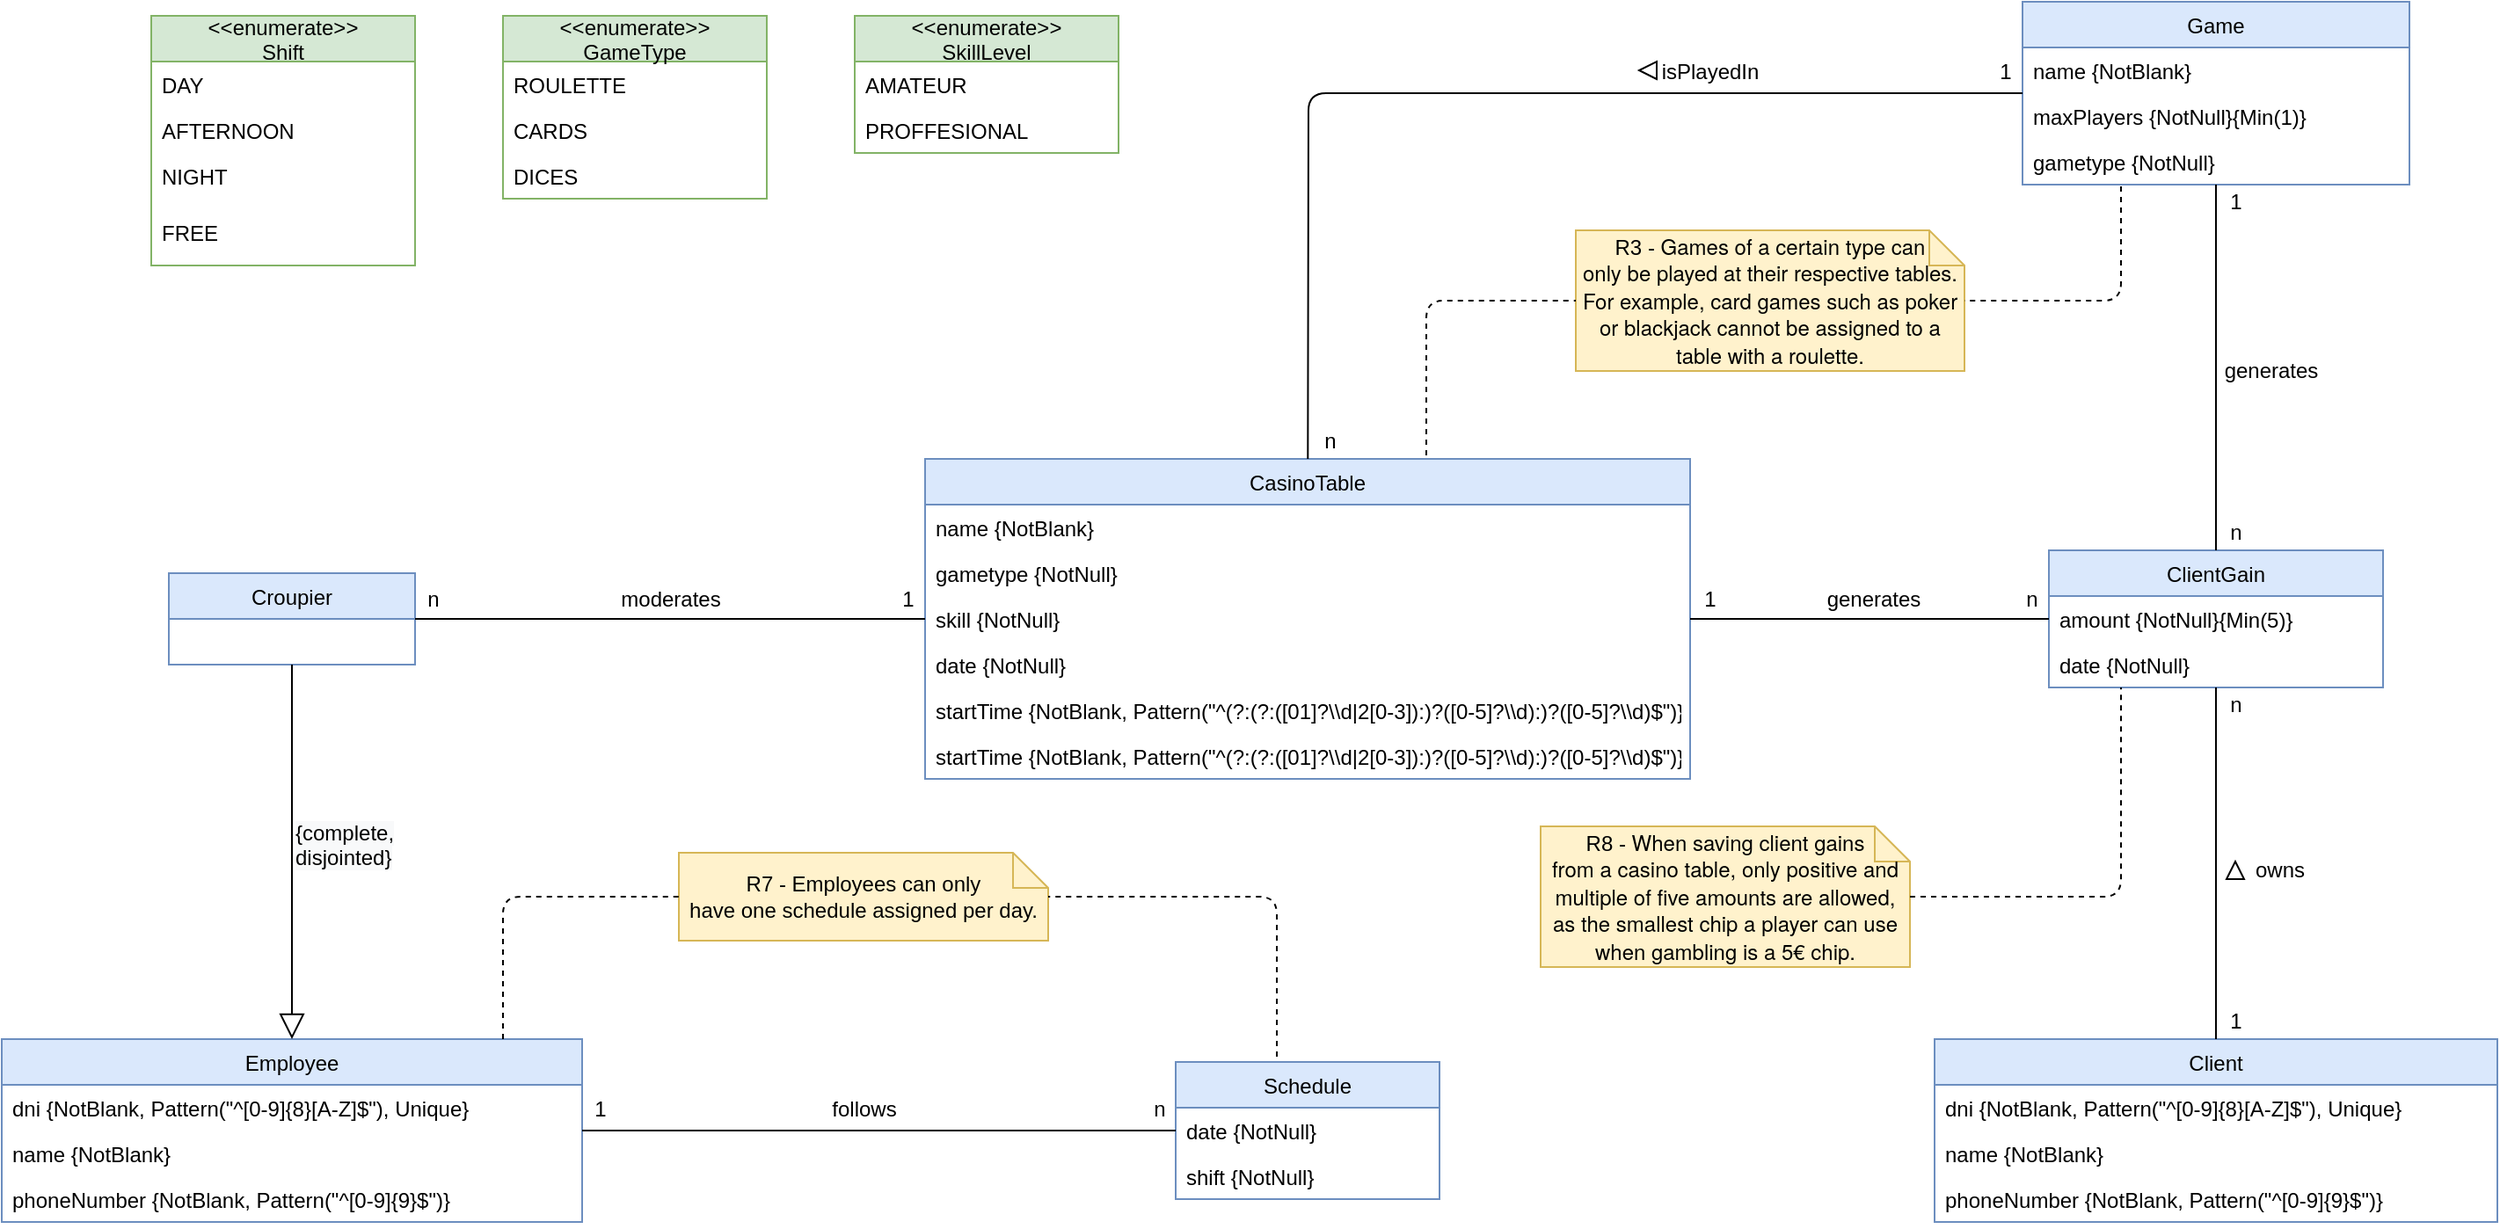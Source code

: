 <mxfile version="13.9.9" type="device" pages="2"><diagram id="haP7rT65bJ3RNNxYi6FX" name="V1-Casino"><mxGraphModel dx="608" dy="2706" grid="1" gridSize="10" guides="1" tooltips="1" connect="1" arrows="0" fold="1" page="1" pageScale="1" pageWidth="827" pageHeight="1169" math="0" shadow="0"><root><mxCell id="0"/><mxCell id="1" parent="0"/><mxCell id="ttoo0O_EBMb4lFPhNfV6-1" value="Employee" style="swimlane;fontStyle=0;childLayout=stackLayout;horizontal=1;startSize=26;horizontalStack=0;resizeParent=1;resizeParentMax=0;resizeLast=0;collapsible=1;marginBottom=0;fillColor=#dae8fc;strokeColor=#6c8ebf;" parent="1" vertex="1"><mxGeometry x="150" y="-1598" width="330" height="104" as="geometry"><mxRectangle x="-40" y="-960" width="90" height="26" as="alternateBounds"/></mxGeometry></mxCell><mxCell id="ttoo0O_EBMb4lFPhNfV6-3" value="dni {NotBlank, Pattern(&quot;^[0-9]{8}[A-Z]$&quot;), Unique}" style="text;align=left;verticalAlign=top;spacingLeft=4;spacingRight=4;overflow=hidden;rotatable=0;points=[[0,0.5],[1,0.5]];portConstraint=eastwest;" parent="ttoo0O_EBMb4lFPhNfV6-1" vertex="1"><mxGeometry y="26" width="330" height="26" as="geometry"/></mxCell><mxCell id="ttoo0O_EBMb4lFPhNfV6-2" value="name {NotBlank}" style="text;align=left;verticalAlign=top;spacingLeft=4;spacingRight=4;overflow=hidden;rotatable=0;points=[[0,0.5],[1,0.5]];portConstraint=eastwest;" parent="ttoo0O_EBMb4lFPhNfV6-1" vertex="1"><mxGeometry y="52" width="330" height="26" as="geometry"/></mxCell><mxCell id="ttoo0O_EBMb4lFPhNfV6-4" value="phoneNumber {NotBlank, Pattern(&quot;^[0-9]{9}$&quot;)}" style="text;align=left;verticalAlign=top;spacingLeft=4;spacingRight=4;overflow=hidden;rotatable=0;points=[[0,0.5],[1,0.5]];portConstraint=eastwest;" parent="ttoo0O_EBMb4lFPhNfV6-1" vertex="1"><mxGeometry y="78" width="330" height="26" as="geometry"/></mxCell><mxCell id="ttoo0O_EBMb4lFPhNfV6-17" value="Croupier" style="swimlane;fontStyle=0;childLayout=stackLayout;horizontal=1;startSize=26;horizontalStack=0;resizeParent=1;resizeParentMax=0;resizeLast=0;collapsible=1;marginBottom=0;fillColor=#dae8fc;strokeColor=#6c8ebf;" parent="1" vertex="1"><mxGeometry x="245" y="-1863" width="140" height="52" as="geometry"/></mxCell><mxCell id="ttoo0O_EBMb4lFPhNfV6-30" value="Game" style="swimlane;fontStyle=0;childLayout=stackLayout;horizontal=1;startSize=26;horizontalStack=0;resizeParent=1;resizeParentMax=0;resizeLast=0;collapsible=1;marginBottom=0;fillColor=#dae8fc;strokeColor=#6c8ebf;" parent="1" vertex="1"><mxGeometry x="1299" y="-2188" width="220" height="104" as="geometry"/></mxCell><mxCell id="ttoo0O_EBMb4lFPhNfV6-31" value="name {NotBlank}" style="text;align=left;verticalAlign=top;spacingLeft=4;spacingRight=4;overflow=hidden;rotatable=0;points=[[0,0.5],[1,0.5]];portConstraint=eastwest;" parent="ttoo0O_EBMb4lFPhNfV6-30" vertex="1"><mxGeometry y="26" width="220" height="26" as="geometry"/></mxCell><mxCell id="ttoo0O_EBMb4lFPhNfV6-33" value="maxPlayers {NotNull}{Min(1)}" style="text;align=left;verticalAlign=top;spacingLeft=4;spacingRight=4;overflow=hidden;rotatable=0;points=[[0,0.5],[1,0.5]];portConstraint=eastwest;" parent="ttoo0O_EBMb4lFPhNfV6-30" vertex="1"><mxGeometry y="52" width="220" height="26" as="geometry"/></mxCell><mxCell id="U2jEPS7BG4JOYbLefs9r-18" value="gametype {NotNull}" style="text;align=left;verticalAlign=top;spacingLeft=4;spacingRight=4;overflow=hidden;rotatable=0;points=[[0,0.5],[1,0.5]];portConstraint=eastwest;" parent="ttoo0O_EBMb4lFPhNfV6-30" vertex="1"><mxGeometry y="78" width="220" height="26" as="geometry"/></mxCell><mxCell id="ttoo0O_EBMb4lFPhNfV6-34" value="CasinoTable" style="swimlane;fontStyle=0;childLayout=stackLayout;horizontal=1;startSize=26;horizontalStack=0;resizeParent=1;resizeParentMax=0;resizeLast=0;collapsible=1;marginBottom=0;fillColor=#dae8fc;strokeColor=#6c8ebf;" parent="1" vertex="1"><mxGeometry x="675" y="-1928" width="435" height="182" as="geometry"/></mxCell><mxCell id="ttoo0O_EBMb4lFPhNfV6-35" value="name {NotBlank}" style="text;align=left;verticalAlign=top;spacingLeft=4;spacingRight=4;overflow=hidden;rotatable=0;points=[[0,0.5],[1,0.5]];portConstraint=eastwest;" parent="ttoo0O_EBMb4lFPhNfV6-34" vertex="1"><mxGeometry y="26" width="435" height="26" as="geometry"/></mxCell><mxCell id="U2jEPS7BG4JOYbLefs9r-17" value="gametype {NotNull}" style="text;align=left;verticalAlign=top;spacingLeft=4;spacingRight=4;overflow=hidden;rotatable=0;points=[[0,0.5],[1,0.5]];portConstraint=eastwest;" parent="ttoo0O_EBMb4lFPhNfV6-34" vertex="1"><mxGeometry y="52" width="435" height="26" as="geometry"/></mxCell><mxCell id="Sf7pFrI4nEd1d_ADMOaL-2" value="skill {NotNull}" style="text;align=left;verticalAlign=top;spacingLeft=4;spacingRight=4;overflow=hidden;rotatable=0;points=[[0,0.5],[1,0.5]];portConstraint=eastwest;" parent="ttoo0O_EBMb4lFPhNfV6-34" vertex="1"><mxGeometry y="78" width="435" height="26" as="geometry"/></mxCell><mxCell id="U2jEPS7BG4JOYbLefs9r-93" value="date {NotNull}" style="text;align=left;verticalAlign=top;spacingLeft=4;spacingRight=4;overflow=hidden;rotatable=0;points=[[0,0.5],[1,0.5]];portConstraint=eastwest;" parent="ttoo0O_EBMb4lFPhNfV6-34" vertex="1"><mxGeometry y="104" width="435" height="26" as="geometry"/></mxCell><mxCell id="Sf7pFrI4nEd1d_ADMOaL-10" value="startTime {NotBlank, Pattern(&quot;^(?:(?:([01]?\\d|2[0-3]):)?([0-5]?\\d):)?([0-5]?\\d)$&quot;)}" style="text;align=left;verticalAlign=top;spacingLeft=4;spacingRight=4;overflow=hidden;rotatable=0;points=[[0,0.5],[1,0.5]];portConstraint=eastwest;" parent="ttoo0O_EBMb4lFPhNfV6-34" vertex="1"><mxGeometry y="130" width="435" height="26" as="geometry"/></mxCell><mxCell id="Sf7pFrI4nEd1d_ADMOaL-3" value="startTime {NotBlank, Pattern(&quot;^(?:(?:([01]?\\d|2[0-3]):)?([0-5]?\\d):)?([0-5]?\\d)$&quot;)}" style="text;align=left;verticalAlign=top;spacingLeft=4;spacingRight=4;overflow=hidden;rotatable=0;points=[[0,0.5],[1,0.5]];portConstraint=eastwest;" parent="ttoo0O_EBMb4lFPhNfV6-34" vertex="1"><mxGeometry y="156" width="435" height="26" as="geometry"/></mxCell><mxCell id="ttoo0O_EBMb4lFPhNfV6-38" value="&lt;&lt;enumerate&gt;&gt;&#10;Shift" style="swimlane;fontStyle=0;childLayout=stackLayout;horizontal=1;startSize=26;horizontalStack=0;resizeParent=1;resizeParentMax=0;resizeLast=0;collapsible=1;marginBottom=0;fillColor=#d5e8d4;strokeColor=#82b366;" parent="1" vertex="1"><mxGeometry x="235" y="-2180" width="150" height="142" as="geometry"/></mxCell><mxCell id="ttoo0O_EBMb4lFPhNfV6-39" value="DAY" style="text;align=left;verticalAlign=top;spacingLeft=4;spacingRight=4;overflow=hidden;rotatable=0;points=[[0,0.5],[1,0.5]];portConstraint=eastwest;" parent="ttoo0O_EBMb4lFPhNfV6-38" vertex="1"><mxGeometry y="26" width="150" height="26" as="geometry"/></mxCell><mxCell id="ttoo0O_EBMb4lFPhNfV6-40" value="AFTERNOON" style="text;align=left;verticalAlign=top;spacingLeft=4;spacingRight=4;overflow=hidden;rotatable=0;points=[[0,0.5],[1,0.5]];portConstraint=eastwest;" parent="ttoo0O_EBMb4lFPhNfV6-38" vertex="1"><mxGeometry y="52" width="150" height="26" as="geometry"/></mxCell><mxCell id="ttoo0O_EBMb4lFPhNfV6-41" value="NIGHT" style="text;align=left;verticalAlign=top;spacingLeft=4;spacingRight=4;overflow=hidden;rotatable=0;points=[[0,0.5],[1,0.5]];portConstraint=eastwest;" parent="ttoo0O_EBMb4lFPhNfV6-38" vertex="1"><mxGeometry y="78" width="150" height="32" as="geometry"/></mxCell><mxCell id="BKhPPXuV4jdL5ElhV1Ix-18" value="FREE" style="text;align=left;verticalAlign=top;spacingLeft=4;spacingRight=4;overflow=hidden;rotatable=0;points=[[0,0.5],[1,0.5]];portConstraint=eastwest;" parent="ttoo0O_EBMb4lFPhNfV6-38" vertex="1"><mxGeometry y="110" width="150" height="32" as="geometry"/></mxCell><mxCell id="U2jEPS7BG4JOYbLefs9r-11" value="&lt;&lt;enumerate&gt;&gt;&#10;GameType" style="swimlane;fontStyle=0;childLayout=stackLayout;horizontal=1;startSize=26;horizontalStack=0;resizeParent=1;resizeParentMax=0;resizeLast=0;collapsible=1;marginBottom=0;fillColor=#d5e8d4;strokeColor=#82b366;" parent="1" vertex="1"><mxGeometry x="435" y="-2180" width="150" height="104" as="geometry"/></mxCell><mxCell id="U2jEPS7BG4JOYbLefs9r-12" value="ROULETTE" style="text;align=left;verticalAlign=top;spacingLeft=4;spacingRight=4;overflow=hidden;rotatable=0;points=[[0,0.5],[1,0.5]];portConstraint=eastwest;" parent="U2jEPS7BG4JOYbLefs9r-11" vertex="1"><mxGeometry y="26" width="150" height="26" as="geometry"/></mxCell><mxCell id="U2jEPS7BG4JOYbLefs9r-13" value="CARDS" style="text;align=left;verticalAlign=top;spacingLeft=4;spacingRight=4;overflow=hidden;rotatable=0;points=[[0,0.5],[1,0.5]];portConstraint=eastwest;" parent="U2jEPS7BG4JOYbLefs9r-11" vertex="1"><mxGeometry y="52" width="150" height="26" as="geometry"/></mxCell><mxCell id="U2jEPS7BG4JOYbLefs9r-14" value="DICES" style="text;align=left;verticalAlign=top;spacingLeft=4;spacingRight=4;overflow=hidden;rotatable=0;points=[[0,0.5],[1,0.5]];portConstraint=eastwest;" parent="U2jEPS7BG4JOYbLefs9r-11" vertex="1"><mxGeometry y="78" width="150" height="26" as="geometry"/></mxCell><mxCell id="U2jEPS7BG4JOYbLefs9r-22" value="isPlayedIn" style="text;html=1;align=center;verticalAlign=middle;resizable=0;points=[];autosize=1;" parent="1" vertex="1"><mxGeometry x="1086" y="-2158" width="70" height="20" as="geometry"/></mxCell><mxCell id="U2jEPS7BG4JOYbLefs9r-25" value="1" style="text;html=1;align=center;verticalAlign=middle;resizable=0;points=[];autosize=1;" parent="1" vertex="1"><mxGeometry x="1410" y="-1618" width="20" height="20" as="geometry"/></mxCell><mxCell id="U2jEPS7BG4JOYbLefs9r-26" value="moderates" style="text;html=1;align=center;verticalAlign=middle;resizable=0;points=[];autosize=1;" parent="1" vertex="1"><mxGeometry x="495" y="-1858" width="70" height="20" as="geometry"/></mxCell><mxCell id="U2jEPS7BG4JOYbLefs9r-54" value="1" style="text;html=1;align=center;verticalAlign=middle;resizable=0;points=[];autosize=1;" parent="1" vertex="1"><mxGeometry x="1111" y="-1858" width="20" height="20" as="geometry"/></mxCell><mxCell id="U2jEPS7BG4JOYbLefs9r-55" value="n" style="text;html=1;align=center;verticalAlign=middle;resizable=0;points=[];autosize=1;" parent="1" vertex="1"><mxGeometry x="895" y="-1948" width="20" height="20" as="geometry"/></mxCell><mxCell id="U2jEPS7BG4JOYbLefs9r-69" value="ClientGain" style="swimlane;fontStyle=0;childLayout=stackLayout;horizontal=1;startSize=26;horizontalStack=0;resizeParent=1;resizeParentMax=0;resizeLast=0;collapsible=1;marginBottom=0;fillColor=#dae8fc;strokeColor=#6c8ebf;" parent="1" vertex="1"><mxGeometry x="1314" y="-1876" width="190" height="78" as="geometry"/></mxCell><mxCell id="U2jEPS7BG4JOYbLefs9r-70" value="amount {NotNull}{Min(5)}" style="text;align=left;verticalAlign=top;spacingLeft=4;spacingRight=4;overflow=hidden;rotatable=0;points=[[0,0.5],[1,0.5]];portConstraint=eastwest;" parent="U2jEPS7BG4JOYbLefs9r-69" vertex="1"><mxGeometry y="26" width="190" height="26" as="geometry"/></mxCell><mxCell id="U2jEPS7BG4JOYbLefs9r-89" value="date {NotNull}" style="text;align=left;verticalAlign=top;spacingLeft=4;spacingRight=4;overflow=hidden;rotatable=0;points=[[0,0.5],[1,0.5]];portConstraint=eastwest;" parent="U2jEPS7BG4JOYbLefs9r-69" vertex="1"><mxGeometry y="52" width="190" height="26" as="geometry"/></mxCell><mxCell id="U2jEPS7BG4JOYbLefs9r-73" value="Client" style="swimlane;fontStyle=0;childLayout=stackLayout;horizontal=1;startSize=26;horizontalStack=0;resizeParent=1;resizeParentMax=0;resizeLast=0;collapsible=1;marginBottom=0;fillColor=#dae8fc;strokeColor=#6c8ebf;" parent="1" vertex="1"><mxGeometry x="1249" y="-1598" width="320" height="104" as="geometry"/></mxCell><mxCell id="U2jEPS7BG4JOYbLefs9r-75" value="dni {NotBlank, Pattern(&quot;^[0-9]{8}[A-Z]$&quot;), Unique}" style="text;align=left;verticalAlign=top;spacingLeft=4;spacingRight=4;overflow=hidden;rotatable=0;points=[[0,0.5],[1,0.5]];portConstraint=eastwest;" parent="U2jEPS7BG4JOYbLefs9r-73" vertex="1"><mxGeometry y="26" width="320" height="26" as="geometry"/></mxCell><mxCell id="U2jEPS7BG4JOYbLefs9r-74" value="name {NotBlank}" style="text;align=left;verticalAlign=top;spacingLeft=4;spacingRight=4;overflow=hidden;rotatable=0;points=[[0,0.5],[1,0.5]];portConstraint=eastwest;" parent="U2jEPS7BG4JOYbLefs9r-73" vertex="1"><mxGeometry y="52" width="320" height="26" as="geometry"/></mxCell><mxCell id="U2jEPS7BG4JOYbLefs9r-76" value="phoneNumber {NotBlank, Pattern(&quot;^[0-9]{9}$&quot;)}" style="text;align=left;verticalAlign=top;spacingLeft=4;spacingRight=4;overflow=hidden;rotatable=0;points=[[0,0.5],[1,0.5]];portConstraint=eastwest;" parent="U2jEPS7BG4JOYbLefs9r-73" vertex="1"><mxGeometry y="78" width="320" height="26" as="geometry"/></mxCell><mxCell id="U2jEPS7BG4JOYbLefs9r-83" value="n" style="text;html=1;align=center;verticalAlign=middle;resizable=0;points=[];autosize=1;" parent="1" vertex="1"><mxGeometry x="1294" y="-1858" width="20" height="20" as="geometry"/></mxCell><mxCell id="U2jEPS7BG4JOYbLefs9r-86" value="n" style="text;html=1;align=center;verticalAlign=middle;resizable=0;points=[];autosize=1;" parent="1" vertex="1"><mxGeometry x="1410" y="-1798" width="20" height="20" as="geometry"/></mxCell><mxCell id="U2jEPS7BG4JOYbLefs9r-87" value="1" style="text;html=1;align=center;verticalAlign=middle;resizable=0;points=[];autosize=1;" parent="1" vertex="1"><mxGeometry x="655" y="-1858" width="20" height="20" as="geometry"/></mxCell><mxCell id="U2jEPS7BG4JOYbLefs9r-88" value="owns" style="text;html=1;align=center;verticalAlign=middle;resizable=0;points=[];autosize=1;" parent="1" vertex="1"><mxGeometry x="1425" y="-1704" width="40" height="20" as="geometry"/></mxCell><mxCell id="U2jEPS7BG4JOYbLefs9r-92" value="generates" style="text;html=1;align=center;verticalAlign=middle;resizable=0;points=[];autosize=1;" parent="1" vertex="1"><mxGeometry x="1179" y="-1858" width="70" height="20" as="geometry"/></mxCell><mxCell id="U2jEPS7BG4JOYbLefs9r-94" value="&lt;&lt;enumerate&gt;&gt;&#10;SkillLevel" style="swimlane;fontStyle=0;childLayout=stackLayout;horizontal=1;startSize=26;horizontalStack=0;resizeParent=1;resizeParentMax=0;resizeLast=0;collapsible=1;marginBottom=0;fillColor=#d5e8d4;strokeColor=#82b366;" parent="1" vertex="1"><mxGeometry x="635" y="-2180" width="150" height="78" as="geometry"/></mxCell><mxCell id="U2jEPS7BG4JOYbLefs9r-95" value="AMATEUR" style="text;align=left;verticalAlign=top;spacingLeft=4;spacingRight=4;overflow=hidden;rotatable=0;points=[[0,0.5],[1,0.5]];portConstraint=eastwest;" parent="U2jEPS7BG4JOYbLefs9r-94" vertex="1"><mxGeometry y="26" width="150" height="26" as="geometry"/></mxCell><mxCell id="U2jEPS7BG4JOYbLefs9r-96" value="PROFFESIONAL" style="text;align=left;verticalAlign=top;spacingLeft=4;spacingRight=4;overflow=hidden;rotatable=0;points=[[0,0.5],[1,0.5]];portConstraint=eastwest;" parent="U2jEPS7BG4JOYbLefs9r-94" vertex="1"><mxGeometry y="52" width="150" height="26" as="geometry"/></mxCell><mxCell id="I0wCT_-brJnPzr2VMKMi-24" value="" style="triangle;whiteSpace=wrap;html=1;direction=west;" parent="1" vertex="1"><mxGeometry x="1081" y="-2154" width="10" height="10" as="geometry"/></mxCell><mxCell id="I0wCT_-brJnPzr2VMKMi-74" value="1" style="text;html=1;align=center;verticalAlign=middle;resizable=0;points=[];autosize=1;" parent="1" vertex="1"><mxGeometry x="1279" y="-2158" width="20" height="20" as="geometry"/></mxCell><mxCell id="I0wCT_-brJnPzr2VMKMi-75" value="n" style="text;html=1;align=center;verticalAlign=middle;resizable=0;points=[];autosize=1;" parent="1" vertex="1"><mxGeometry x="385" y="-1858" width="20" height="20" as="geometry"/></mxCell><mxCell id="IR5y26zak9uuA3qbdfPI-8" value="&lt;font style=&quot;font-size: 12px&quot;&gt;&lt;font style=&quot;font-size: 12px&quot;&gt;R3 -&amp;nbsp;&lt;/font&gt;&lt;span style=&quot;font-family: &amp;#34;whitney&amp;#34; , &amp;#34;helvetica neue&amp;#34; , &amp;#34;helvetica&amp;#34; , &amp;#34;arial&amp;#34; , sans-serif&quot;&gt;Games of a certain type can&lt;br&gt;only be played at their respective tables. For example, card games such as poker or blackjack cannot be assigned to a table with a roulette.&lt;/span&gt;&lt;/font&gt;" style="shape=note;size=20;whiteSpace=wrap;html=1;fillColor=#fff2cc;strokeColor=#d6b656;" parent="1" vertex="1"><mxGeometry x="1045" y="-2058" width="221" height="80" as="geometry"/></mxCell><mxCell id="iDhY7FzTrhBNtjztaiVu-1" value="Schedule" style="swimlane;fontStyle=0;childLayout=stackLayout;horizontal=1;startSize=26;horizontalStack=0;resizeParent=1;resizeParentMax=0;resizeLast=0;collapsible=1;marginBottom=0;fillColor=#dae8fc;strokeColor=#6c8ebf;" parent="1" vertex="1"><mxGeometry x="817.5" y="-1585" width="150" height="78" as="geometry"/></mxCell><mxCell id="iDhY7FzTrhBNtjztaiVu-2" value="date {NotNull}" style="text;align=left;verticalAlign=top;spacingLeft=4;spacingRight=4;overflow=hidden;rotatable=0;points=[[0,0.5],[1,0.5]];portConstraint=eastwest;" parent="iDhY7FzTrhBNtjztaiVu-1" vertex="1"><mxGeometry y="26" width="150" height="26" as="geometry"/></mxCell><mxCell id="iDhY7FzTrhBNtjztaiVu-3" value="shift {NotNull}" style="text;align=left;verticalAlign=top;spacingLeft=4;spacingRight=4;overflow=hidden;rotatable=0;points=[[0,0.5],[1,0.5]];portConstraint=eastwest;" parent="iDhY7FzTrhBNtjztaiVu-1" vertex="1"><mxGeometry y="52" width="150" height="26" as="geometry"/></mxCell><mxCell id="iDhY7FzTrhBNtjztaiVu-6" value="1" style="text;html=1;align=center;verticalAlign=middle;resizable=0;points=[];autosize=1;" parent="1" vertex="1"><mxGeometry x="480" y="-1568" width="20" height="20" as="geometry"/></mxCell><mxCell id="iDhY7FzTrhBNtjztaiVu-7" value="n" style="text;html=1;align=center;verticalAlign=middle;resizable=0;points=[];autosize=1;" parent="1" vertex="1"><mxGeometry x="797.5" y="-1568" width="20" height="20" as="geometry"/></mxCell><mxCell id="iDhY7FzTrhBNtjztaiVu-9" value="follows" style="text;html=1;align=center;verticalAlign=middle;resizable=0;points=[];autosize=1;" parent="1" vertex="1"><mxGeometry x="615" y="-1568" width="50" height="20" as="geometry"/></mxCell><mxCell id="CLGpBFzKk-P2aF23R5-1-1" value="" style="endArrow=none;html=1;" parent="1" source="U2jEPS7BG4JOYbLefs9r-69" target="U2jEPS7BG4JOYbLefs9r-73" edge="1"><mxGeometry width="50" height="50" relative="1" as="geometry"><mxPoint x="474" y="-1228" as="sourcePoint"/><mxPoint x="524" y="-1278" as="targetPoint"/></mxGeometry></mxCell><mxCell id="CLGpBFzKk-P2aF23R5-1-2" value="" style="endArrow=none;html=1;" parent="1" source="ttoo0O_EBMb4lFPhNfV6-30" edge="1" target="ttoo0O_EBMb4lFPhNfV6-34"><mxGeometry width="50" height="50" relative="1" as="geometry"><mxPoint x="515" y="-1382" as="sourcePoint"/><mxPoint x="795" y="-1701" as="targetPoint"/><Array as="points"><mxPoint x="893" y="-2136"/></Array></mxGeometry></mxCell><mxCell id="CLGpBFzKk-P2aF23R5-1-3" value="" style="endArrow=none;html=1;" parent="1" source="U2jEPS7BG4JOYbLefs9r-69" target="ttoo0O_EBMb4lFPhNfV6-30" edge="1"><mxGeometry width="50" height="50" relative="1" as="geometry"><mxPoint x="494" y="-1208" as="sourcePoint"/><mxPoint x="544" y="-1258" as="targetPoint"/></mxGeometry></mxCell><mxCell id="CLGpBFzKk-P2aF23R5-1-8" value="" style="endArrow=none;html=1;exitX=1;exitY=0.5;exitDx=0;exitDy=0;" parent="1" source="ttoo0O_EBMb4lFPhNfV6-17" edge="1" target="ttoo0O_EBMb4lFPhNfV6-34"><mxGeometry width="50" height="50" relative="1" as="geometry"><mxPoint x="395" y="-1846" as="sourcePoint"/><mxPoint x="665" y="-1844" as="targetPoint"/></mxGeometry></mxCell><mxCell id="CLGpBFzKk-P2aF23R5-1-12" value="" style="endArrow=block;endFill=0;endSize=12;html=1;" parent="1" source="ttoo0O_EBMb4lFPhNfV6-17" target="ttoo0O_EBMb4lFPhNfV6-1" edge="1"><mxGeometry width="160" relative="1" as="geometry"><mxPoint x="135" y="-1766" as="sourcePoint"/><mxPoint x="295" y="-1766" as="targetPoint"/></mxGeometry></mxCell><mxCell id="qd1ylhqmiDF2j41mLxyM-1" value="&lt;span style=&quot;color: rgb(0, 0, 0); font-family: helvetica; font-size: 12px; font-style: normal; font-weight: 400; letter-spacing: normal; text-align: center; text-indent: 0px; text-transform: none; word-spacing: 0px; background-color: rgb(248, 249, 250); display: inline; float: none;&quot;&gt;{complete,&lt;/span&gt;&lt;br style=&quot;color: rgb(0, 0, 0); font-family: helvetica; font-size: 12px; font-style: normal; font-weight: 400; letter-spacing: normal; text-align: center; text-indent: 0px; text-transform: none; word-spacing: 0px; background-color: rgb(248, 249, 250);&quot;&gt;&lt;span style=&quot;color: rgb(0, 0, 0); font-family: helvetica; font-size: 12px; font-style: normal; font-weight: 400; letter-spacing: normal; text-align: center; text-indent: 0px; text-transform: none; word-spacing: 0px; background-color: rgb(248, 249, 250); display: inline; float: none;&quot;&gt;disjointed}&lt;/span&gt;" style="text;whiteSpace=wrap;html=1;" parent="1" vertex="1"><mxGeometry x="315" y="-1729" width="60" height="40" as="geometry"/></mxCell><mxCell id="CLGpBFzKk-P2aF23R5-1-10" value="" style="endArrow=none;html=1;" parent="1" source="iDhY7FzTrhBNtjztaiVu-1" edge="1" target="ttoo0O_EBMb4lFPhNfV6-1"><mxGeometry width="50" height="50" relative="1" as="geometry"><mxPoint x="-285" y="-1516" as="sourcePoint"/><mxPoint x="-45" y="-1704" as="targetPoint"/></mxGeometry></mxCell><mxCell id="Sf7pFrI4nEd1d_ADMOaL-1" value="" style="endArrow=none;html=1;" parent="1" source="U2jEPS7BG4JOYbLefs9r-69" edge="1" target="ttoo0O_EBMb4lFPhNfV6-34"><mxGeometry width="50" height="50" relative="1" as="geometry"><mxPoint x="395" y="-1397" as="sourcePoint"/><mxPoint x="779" y="-1678" as="targetPoint"/></mxGeometry></mxCell><mxCell id="w22VQ-yJHX0pBGmrUSGC-1" value="&lt;span lang=&quot;EN-US&quot;&gt;&lt;font style=&quot;font-size: 12px&quot;&gt;R7 - Employees can only&lt;br/&gt;have one schedule assigned per day.&lt;/font&gt;&lt;/span&gt;" style="shape=note;size=20;whiteSpace=wrap;html=1;fillColor=#fff2cc;strokeColor=#d6b656;" vertex="1" parent="1"><mxGeometry x="535" y="-1704" width="210" height="50" as="geometry"/></mxCell><mxCell id="w22VQ-yJHX0pBGmrUSGC-2" value="&lt;font style=&quot;font-size: 12px&quot;&gt;&lt;span lang=&quot;EN-US&quot;&gt;&lt;font style=&quot;font-size: 12px&quot;&gt;R8 -&amp;nbsp;&lt;/font&gt;&lt;/span&gt;&lt;span style=&quot;font-family: &amp;#34;whitney&amp;#34; , &amp;#34;helvetica neue&amp;#34; , &amp;#34;helvetica&amp;#34; , &amp;#34;arial&amp;#34; , sans-serif&quot;&gt;When saving client gains&lt;br&gt;from a casino table, only positive and multiple of five amounts are allowed, as the smallest chip a player can use when gambling is a 5€ chip.&lt;/span&gt;&lt;/font&gt;" style="shape=note;size=20;whiteSpace=wrap;html=1;fillColor=#fff2cc;strokeColor=#d6b656;" vertex="1" parent="1"><mxGeometry x="1025" y="-1719" width="210" height="80" as="geometry"/></mxCell><mxCell id="u49dGDC7jfvVUI5NAvvt-3" value="" style="triangle;whiteSpace=wrap;html=1;direction=north;" vertex="1" parent="1"><mxGeometry x="1415" y="-1699" width="10" height="10" as="geometry"/></mxCell><mxCell id="u49dGDC7jfvVUI5NAvvt-4" value="1" style="text;html=1;align=center;verticalAlign=middle;resizable=0;points=[];autosize=1;" vertex="1" parent="1"><mxGeometry x="1410" y="-2084" width="20" height="20" as="geometry"/></mxCell><mxCell id="u49dGDC7jfvVUI5NAvvt-5" value="n" style="text;html=1;align=center;verticalAlign=middle;resizable=0;points=[];autosize=1;" vertex="1" parent="1"><mxGeometry x="1410" y="-1896" width="20" height="20" as="geometry"/></mxCell><mxCell id="u49dGDC7jfvVUI5NAvvt-6" value="generates" style="text;html=1;align=center;verticalAlign=middle;resizable=0;points=[];autosize=1;" vertex="1" parent="1"><mxGeometry x="1405" y="-1988" width="70" height="20" as="geometry"/></mxCell><mxCell id="u49dGDC7jfvVUI5NAvvt-13" value="" style="endArrow=none;dashed=1;html=1;" edge="1" parent="1" target="IR5y26zak9uuA3qbdfPI-8"><mxGeometry width="50" height="50" relative="1" as="geometry"><mxPoint x="1355" y="-2083" as="sourcePoint"/><mxPoint x="1035" y="-2018" as="targetPoint"/><Array as="points"><mxPoint x="1355" y="-2018"/></Array></mxGeometry></mxCell><mxCell id="u49dGDC7jfvVUI5NAvvt-14" value="" style="endArrow=none;dashed=1;html=1;" edge="1" parent="1" target="IR5y26zak9uuA3qbdfPI-8"><mxGeometry width="50" height="50" relative="1" as="geometry"><mxPoint x="960" y="-1930" as="sourcePoint"/><mxPoint x="1045" y="-2008" as="targetPoint"/><Array as="points"><mxPoint x="960" y="-2018"/></Array></mxGeometry></mxCell><mxCell id="u49dGDC7jfvVUI5NAvvt-15" value="" style="endArrow=none;dashed=1;html=1;" edge="1" parent="1" source="w22VQ-yJHX0pBGmrUSGC-2"><mxGeometry width="50" height="50" relative="1" as="geometry"><mxPoint x="1065" y="-1634" as="sourcePoint"/><mxPoint x="1355" y="-1798" as="targetPoint"/><Array as="points"><mxPoint x="1355" y="-1679"/></Array></mxGeometry></mxCell><mxCell id="u49dGDC7jfvVUI5NAvvt-16" value="" style="endArrow=none;dashed=1;html=1;" edge="1" parent="1" target="w22VQ-yJHX0pBGmrUSGC-1"><mxGeometry width="50" height="50" relative="1" as="geometry"><mxPoint x="875" y="-1588" as="sourcePoint"/><mxPoint x="525" y="-1658" as="targetPoint"/><Array as="points"><mxPoint x="875" y="-1679"/></Array></mxGeometry></mxCell><mxCell id="u49dGDC7jfvVUI5NAvvt-17" value="" style="endArrow=none;dashed=1;html=1;" edge="1" parent="1" target="w22VQ-yJHX0pBGmrUSGC-1"><mxGeometry width="50" height="50" relative="1" as="geometry"><mxPoint x="435" y="-1598" as="sourcePoint"/><mxPoint x="535" y="-1648" as="targetPoint"/><Array as="points"><mxPoint x="435" y="-1679"/></Array></mxGeometry></mxCell></root></mxGraphModel></diagram><diagram id="eVfOeLqbK0XF0GPJ29hP" name="V2-Restaurante,Slots,Shows"><mxGraphModel dx="1561" dy="1613" grid="1" gridSize="10" guides="1" tooltips="1" connect="1" arrows="1" fold="1" page="1" pageScale="1" pageWidth="827" pageHeight="1169" math="0" shadow="0"><root><mxCell id="Y8TTn0vMjqW9Ef7KqWtV-0"/><mxCell id="Y8TTn0vMjqW9Ef7KqWtV-1" parent="Y8TTn0vMjqW9Ef7KqWtV-0"/><mxCell id="Y8TTn0vMjqW9Ef7KqWtV-2" value="Cook" style="swimlane;fontStyle=0;childLayout=stackLayout;horizontal=1;startSize=26;fillColor=#dae8fc;horizontalStack=0;resizeParent=1;resizeParentMax=0;resizeLast=0;collapsible=1;marginBottom=0;strokeColor=#6c8ebf;" parent="Y8TTn0vMjqW9Ef7KqWtV-1" vertex="1"><mxGeometry x="-630" y="360" width="140" height="52" as="geometry"/></mxCell><mxCell id="Y8TTn0vMjqW9Ef7KqWtV-4" value="Artist" style="swimlane;fontStyle=0;childLayout=stackLayout;horizontal=1;startSize=26;fillColor=#dae8fc;horizontalStack=0;resizeParent=1;resizeParentMax=0;resizeLast=0;collapsible=1;marginBottom=0;strokeColor=#6c8ebf;" parent="Y8TTn0vMjqW9Ef7KqWtV-1" vertex="1"><mxGeometry x="-630" y="918" width="140" height="52" as="geometry"/></mxCell><mxCell id="Y8TTn0vMjqW9Ef7KqWtV-6" value="Event" style="swimlane;fontStyle=0;childLayout=stackLayout;horizontal=1;startSize=26;fillColor=#dae8fc;horizontalStack=0;resizeParent=1;resizeParentMax=0;resizeLast=0;collapsible=1;marginBottom=0;strokeColor=#6c8ebf;" parent="Y8TTn0vMjqW9Ef7KqWtV-1" vertex="1"><mxGeometry x="-350" y="918" width="150" height="104" as="geometry"/></mxCell><mxCell id="Y8TTn0vMjqW9Ef7KqWtV-7" value="name {NotBlank}" style="text;strokeColor=none;fillColor=none;align=left;verticalAlign=top;spacingLeft=4;spacingRight=4;overflow=hidden;rotatable=0;points=[[0,0.5],[1,0.5]];portConstraint=eastwest;" parent="Y8TTn0vMjqW9Ef7KqWtV-6" vertex="1"><mxGeometry y="26" width="150" height="26" as="geometry"/></mxCell><mxCell id="Y8TTn0vMjqW9Ef7KqWtV-8" value="date {NotNull}" style="text;strokeColor=none;fillColor=none;align=left;verticalAlign=top;spacingLeft=4;spacingRight=4;overflow=hidden;rotatable=0;points=[[0,0.5],[1,0.5]];portConstraint=eastwest;" parent="Y8TTn0vMjqW9Ef7KqWtV-6" vertex="1"><mxGeometry y="52" width="150" height="26" as="geometry"/></mxCell><mxCell id="Y8TTn0vMjqW9Ef7KqWtV-9" value="type {NotNull}" style="text;strokeColor=none;fillColor=none;align=left;verticalAlign=top;spacingLeft=4;spacingRight=4;overflow=hidden;rotatable=0;points=[[0,0.5],[1,0.5]];portConstraint=eastwest;" parent="Y8TTn0vMjqW9Ef7KqWtV-6" vertex="1"><mxGeometry y="78" width="150" height="26" as="geometry"/></mxCell><mxCell id="Y8TTn0vMjqW9Ef7KqWtV-10" value="Menu" style="swimlane;fontStyle=0;childLayout=stackLayout;horizontal=1;startSize=26;fillColor=#dae8fc;horizontalStack=0;resizeParent=1;resizeParentMax=0;resizeLast=0;collapsible=1;marginBottom=0;strokeColor=#6c8ebf;" parent="Y8TTn0vMjqW9Ef7KqWtV-1" vertex="1"><mxGeometry x="-70" y="356" width="140" height="78" as="geometry"/></mxCell><mxCell id="Y8TTn0vMjqW9Ef7KqWtV-11" value="date {NotNull}" style="text;strokeColor=none;fillColor=none;align=left;verticalAlign=top;spacingLeft=4;spacingRight=4;overflow=hidden;rotatable=0;points=[[0,0.5],[1,0.5]];portConstraint=eastwest;" parent="Y8TTn0vMjqW9Ef7KqWtV-10" vertex="1"><mxGeometry y="26" width="140" height="26" as="geometry"/></mxCell><mxCell id="Dn8EYSyBgY63EYqT8ssl-0" value="shift {NotNull}" style="text;strokeColor=none;fillColor=none;align=left;verticalAlign=top;spacingLeft=4;spacingRight=4;overflow=hidden;rotatable=0;points=[[0,0.5],[1,0.5]];portConstraint=eastwest;" vertex="1" parent="Y8TTn0vMjqW9Ef7KqWtV-10"><mxGeometry y="52" width="140" height="26" as="geometry"/></mxCell><mxCell id="Y8TTn0vMjqW9Ef7KqWtV-13" value="n" style="text;html=1;align=center;verticalAlign=middle;resizable=0;points=[];autosize=1;" parent="Y8TTn0vMjqW9Ef7KqWtV-1" vertex="1"><mxGeometry x="-375" y="920" width="20" height="20" as="geometry"/></mxCell><mxCell id="Y8TTn0vMjqW9Ef7KqWtV-14" value="1..n" style="text;html=1;align=center;verticalAlign=middle;resizable=0;points=[];autosize=1;" parent="Y8TTn0vMjqW9Ef7KqWtV-1" vertex="1"><mxGeometry x="-495" y="920" width="40" height="20" as="geometry"/></mxCell><mxCell id="Y8TTn0vMjqW9Ef7KqWtV-15" value="Dish" style="swimlane;fontStyle=0;childLayout=stackLayout;horizontal=1;startSize=26;fillColor=#dae8fc;horizontalStack=0;resizeParent=1;resizeParentMax=0;resizeLast=0;collapsible=1;marginBottom=0;strokeColor=#6c8ebf;" parent="Y8TTn0vMjqW9Ef7KqWtV-1" vertex="1"><mxGeometry x="-350" y="360" width="150" height="104" as="geometry"/></mxCell><mxCell id="Y8TTn0vMjqW9Ef7KqWtV-16" value="name {NotBlank}" style="text;strokeColor=none;fillColor=none;align=left;verticalAlign=top;spacingLeft=4;spacingRight=4;overflow=hidden;rotatable=0;points=[[0,0.5],[1,0.5]];portConstraint=eastwest;" parent="Y8TTn0vMjqW9Ef7KqWtV-15" vertex="1"><mxGeometry y="26" width="150" height="26" as="geometry"/></mxCell><mxCell id="Y8TTn0vMjqW9Ef7KqWtV-17" value="course {NotNull}" style="text;strokeColor=none;fillColor=none;align=left;verticalAlign=top;spacingLeft=4;spacingRight=4;overflow=hidden;rotatable=0;points=[[0,0.5],[1,0.5]];portConstraint=eastwest;" parent="Y8TTn0vMjqW9Ef7KqWtV-15" vertex="1"><mxGeometry y="52" width="150" height="26" as="geometry"/></mxCell><mxCell id="Y8TTn0vMjqW9Ef7KqWtV-18" value="shift {NotNull}" style="text;strokeColor=none;fillColor=none;align=left;verticalAlign=top;spacingLeft=4;spacingRight=4;overflow=hidden;rotatable=0;points=[[0,0.5],[1,0.5]];portConstraint=eastwest;" parent="Y8TTn0vMjqW9Ef7KqWtV-15" vertex="1"><mxGeometry y="78" width="150" height="26" as="geometry"/></mxCell><mxCell id="Y8TTn0vMjqW9Ef7KqWtV-19" value="1..n" style="text;html=1;align=center;verticalAlign=middle;resizable=0;points=[];autosize=1;" parent="Y8TTn0vMjqW9Ef7KqWtV-1" vertex="1"><mxGeometry x="-496" y="365" width="40" height="20" as="geometry"/></mxCell><mxCell id="Y8TTn0vMjqW9Ef7KqWtV-20" value="canPrepare" style="text;html=1;align=center;verticalAlign=middle;resizable=0;points=[];autosize=1;" parent="Y8TTn0vMjqW9Ef7KqWtV-1" vertex="1"><mxGeometry x="-461" y="365" width="80" height="20" as="geometry"/></mxCell><mxCell id="Y8TTn0vMjqW9Ef7KqWtV-21" value="n" style="text;html=1;align=center;verticalAlign=middle;resizable=0;points=[];autosize=1;" parent="Y8TTn0vMjqW9Ef7KqWtV-1" vertex="1"><mxGeometry x="-376" y="365" width="20" height="20" as="geometry"/></mxCell><mxCell id="Y8TTn0vMjqW9Ef7KqWtV-22" value="actsAt" style="text;html=1;align=center;verticalAlign=middle;resizable=0;points=[];autosize=1;" parent="Y8TTn0vMjqW9Ef7KqWtV-1" vertex="1"><mxGeometry x="-440" y="920" width="50" height="20" as="geometry"/></mxCell><mxCell id="Y8TTn0vMjqW9Ef7KqWtV-23" value="isHeldIn" style="text;html=1;align=center;verticalAlign=middle;resizable=0;points=[];autosize=1;" parent="Y8TTn0vMjqW9Ef7KqWtV-1" vertex="1"><mxGeometry x="-110" y="938" width="60" height="20" as="geometry"/></mxCell><mxCell id="Y8TTn0vMjqW9Ef7KqWtV-24" value="" style="endArrow=none;html=1;edgeStyle=orthogonalEdgeStyle;entryX=0;entryY=0.25;entryDx=0;entryDy=0;exitX=1;exitY=0.5;exitDx=0;exitDy=0;" parent="Y8TTn0vMjqW9Ef7KqWtV-1" source="Y8TTn0vMjqW9Ef7KqWtV-4" target="Y8TTn0vMjqW9Ef7KqWtV-6" edge="1"><mxGeometry relative="1" as="geometry"><mxPoint x="-510" y="870" as="sourcePoint"/><mxPoint x="-350" y="870" as="targetPoint"/></mxGeometry></mxCell><mxCell id="Y8TTn0vMjqW9Ef7KqWtV-25" value="" style="endArrow=none;html=1;edgeStyle=orthogonalEdgeStyle;entryX=0;entryY=0.5;entryDx=0;entryDy=0;" parent="Y8TTn0vMjqW9Ef7KqWtV-1" target="Y8TTn0vMjqW9Ef7KqWtV-2" edge="1"><mxGeometry relative="1" as="geometry"><mxPoint x="-670" y="386" as="sourcePoint"/><mxPoint x="-631" y="385.83" as="targetPoint"/></mxGeometry></mxCell><mxCell id="Y8TTn0vMjqW9Ef7KqWtV-26" value="Stage" style="swimlane;fontStyle=0;childLayout=stackLayout;horizontal=1;startSize=26;fillColor=#dae8fc;horizontalStack=0;resizeParent=1;resizeParentMax=0;resizeLast=0;collapsible=1;marginBottom=0;strokeColor=#6c8ebf;" parent="Y8TTn0vMjqW9Ef7KqWtV-1" vertex="1"><mxGeometry x="-70" y="798" width="240" height="52" as="geometry"><mxRectangle x="520" y="-120" width="60" height="26" as="alternateBounds"/></mxGeometry></mxCell><mxCell id="Y8TTn0vMjqW9Ef7KqWtV-28" value="capacity {NotNull}{Min(1)}" style="text;strokeColor=none;fillColor=none;align=left;verticalAlign=top;spacingLeft=4;spacingRight=4;overflow=hidden;rotatable=0;points=[[0,0.5],[1,0.5]];portConstraint=eastwest;" parent="Y8TTn0vMjqW9Ef7KqWtV-26" vertex="1"><mxGeometry y="26" width="240" height="26" as="geometry"/></mxCell><mxCell id="Y8TTn0vMjqW9Ef7KqWtV-29" value="" style="endArrow=none;html=1;edgeStyle=orthogonalEdgeStyle;exitX=1;exitY=0.5;exitDx=0;exitDy=0;entryX=0;entryY=0.25;entryDx=0;entryDy=0;" parent="Y8TTn0vMjqW9Ef7KqWtV-1" source="Y8TTn0vMjqW9Ef7KqWtV-2" target="Y8TTn0vMjqW9Ef7KqWtV-15" edge="1"><mxGeometry relative="1" as="geometry"><mxPoint x="-501" y="440" as="sourcePoint"/><mxPoint x="-371" y="386" as="targetPoint"/></mxGeometry></mxCell><mxCell id="Y8TTn0vMjqW9Ef7KqWtV-30" value="1" style="text;html=1;align=center;verticalAlign=middle;resizable=0;points=[];autosize=1;" parent="Y8TTn0vMjqW9Ef7KqWtV-1" vertex="1"><mxGeometry x="30" y="850" width="20" height="20" as="geometry"/></mxCell><mxCell id="Y8TTn0vMjqW9Ef7KqWtV-31" value="n" style="text;html=1;align=center;verticalAlign=middle;resizable=0;points=[];autosize=1;" parent="Y8TTn0vMjqW9Ef7KqWtV-1" vertex="1"><mxGeometry x="-201" y="938" width="20" height="20" as="geometry"/></mxCell><mxCell id="Y8TTn0vMjqW9Ef7KqWtV-32" value="Waiter" style="swimlane;fontStyle=0;childLayout=stackLayout;horizontal=1;startSize=26;fillColor=#dae8fc;horizontalStack=0;resizeParent=1;resizeParentMax=0;resizeLast=0;collapsible=1;marginBottom=0;strokeColor=#6c8ebf;" parent="Y8TTn0vMjqW9Ef7KqWtV-1" vertex="1"><mxGeometry x="-630" y="622" width="140" height="52" as="geometry"/></mxCell><mxCell id="Y8TTn0vMjqW9Ef7KqWtV-33" value="RestaurantTable" style="swimlane;fontStyle=0;childLayout=stackLayout;horizontal=1;startSize=26;fillColor=#dae8fc;horizontalStack=0;resizeParent=1;resizeParentMax=0;resizeLast=0;collapsible=1;marginBottom=0;strokeColor=#6c8ebf;" parent="Y8TTn0vMjqW9Ef7KqWtV-1" vertex="1"><mxGeometry x="-350" y="622" width="150" height="52" as="geometry"/></mxCell><mxCell id="Y8TTn0vMjqW9Ef7KqWtV-35" value="size {NotNull}{Min(2)}" style="text;strokeColor=none;fillColor=none;align=left;verticalAlign=top;spacingLeft=4;spacingRight=4;overflow=hidden;rotatable=0;points=[[0,0.5],[1,0.5]];portConstraint=eastwest;" parent="Y8TTn0vMjqW9Ef7KqWtV-33" vertex="1"><mxGeometry y="26" width="150" height="26" as="geometry"/></mxCell><mxCell id="Y8TTn0vMjqW9Ef7KqWtV-36" value="" style="endArrow=none;html=1;entryX=0.001;entryY=0.001;entryDx=0;entryDy=0;entryPerimeter=0;exitX=1;exitY=0.5;exitDx=0;exitDy=0;" parent="Y8TTn0vMjqW9Ef7KqWtV-1" source="Y8TTn0vMjqW9Ef7KqWtV-32" edge="1"><mxGeometry width="50" height="50" relative="1" as="geometry"><mxPoint x="-460" y="652" as="sourcePoint"/><mxPoint x="-349.85" y="648.026" as="targetPoint"/></mxGeometry></mxCell><mxCell id="Y8TTn0vMjqW9Ef7KqWtV-37" value="RestaurantReservation" style="swimlane;fontStyle=0;childLayout=stackLayout;horizontal=1;startSize=26;fillColor=#dae8fc;horizontalStack=0;resizeParent=1;resizeParentMax=0;resizeLast=0;collapsible=1;marginBottom=0;strokeColor=#6c8ebf;" parent="Y8TTn0vMjqW9Ef7KqWtV-1" vertex="1"><mxGeometry x="331" y="611" width="140" height="78" as="geometry"/></mxCell><mxCell id="Y8TTn0vMjqW9Ef7KqWtV-38" value="date {NotNull}" style="text;strokeColor=none;fillColor=none;align=left;verticalAlign=top;spacingLeft=4;spacingRight=4;overflow=hidden;rotatable=0;points=[[0,0.5],[1,0.5]];portConstraint=eastwest;" parent="Y8TTn0vMjqW9Ef7KqWtV-37" vertex="1"><mxGeometry y="26" width="140" height="26" as="geometry"/></mxCell><mxCell id="e9m1-HdxC13btcTkLpnj-0" value="timeInterval {NotNull}" style="text;strokeColor=none;fillColor=none;align=left;verticalAlign=top;spacingLeft=4;spacingRight=4;overflow=hidden;rotatable=0;points=[[0,0.5],[1,0.5]];portConstraint=eastwest;" parent="Y8TTn0vMjqW9Ef7KqWtV-37" vertex="1"><mxGeometry y="52" width="140" height="26" as="geometry"/></mxCell><mxCell id="Y8TTn0vMjqW9Ef7KqWtV-39" value="1..n" style="text;html=1;align=center;verticalAlign=middle;resizable=0;points=[];autosize=1;" parent="Y8TTn0vMjqW9Ef7KqWtV-1" vertex="1"><mxGeometry x="-495" y="627" width="40" height="20" as="geometry"/></mxCell><mxCell id="Y8TTn0vMjqW9Ef7KqWtV-40" value="n" style="text;html=1;align=center;verticalAlign=middle;resizable=0;points=[];autosize=1;" parent="Y8TTn0vMjqW9Ef7KqWtV-1" vertex="1"><mxGeometry x="-370" y="627" width="20" height="20" as="geometry"/></mxCell><mxCell id="Y8TTn0vMjqW9Ef7KqWtV-41" value="serves" style="text;html=1;align=center;verticalAlign=middle;resizable=0;points=[];autosize=1;" parent="Y8TTn0vMjqW9Ef7KqWtV-1" vertex="1"><mxGeometry x="-440" y="627" width="50" height="20" as="geometry"/></mxCell><mxCell id="Y8TTn0vMjqW9Ef7KqWtV-43" value="n" style="text;html=1;align=center;verticalAlign=middle;resizable=0;points=[];autosize=1;" parent="Y8TTn0vMjqW9Ef7KqWtV-1" vertex="1"><mxGeometry x="401" y="961" width="20" height="20" as="geometry"/></mxCell><mxCell id="Y8TTn0vMjqW9Ef7KqWtV-44" value="n" style="text;html=1;align=center;verticalAlign=middle;resizable=0;points=[];autosize=1;" parent="Y8TTn0vMjqW9Ef7KqWtV-1" vertex="1"><mxGeometry x="311.5" y="985" width="20" height="20" as="geometry"/></mxCell><mxCell id="Y8TTn0vMjqW9Ef7KqWtV-45" value="1" style="text;html=1;align=center;verticalAlign=middle;resizable=0;points=[];autosize=1;" parent="Y8TTn0vMjqW9Ef7KqWtV-1" vertex="1"><mxGeometry x="-200" y="627" width="20" height="20" as="geometry"/></mxCell><mxCell id="Y8TTn0vMjqW9Ef7KqWtV-48" value="" style="triangle;whiteSpace=wrap;html=1;direction=north;" parent="Y8TTn0vMjqW9Ef7KqWtV-1" vertex="1"><mxGeometry x="406" y="739" width="10" height="10" as="geometry"/></mxCell><mxCell id="Y8TTn0vMjqW9Ef7KqWtV-49" value="ShowReservation" style="swimlane;fontStyle=0;childLayout=stackLayout;horizontal=1;startSize=26;fillColor=#dae8fc;horizontalStack=0;resizeParent=1;resizeParentMax=0;resizeLast=0;collapsible=1;marginBottom=0;strokeColor=#6c8ebf;" parent="Y8TTn0vMjqW9Ef7KqWtV-1" vertex="1"><mxGeometry x="331" y="981" width="140" height="52" as="geometry"/></mxCell><mxCell id="Y8TTn0vMjqW9Ef7KqWtV-50" value="seats {NotNull}{Min(1)}" style="text;strokeColor=none;fillColor=none;align=left;verticalAlign=top;spacingLeft=4;spacingRight=4;overflow=hidden;rotatable=0;points=[[0,0.5],[1,0.5]];portConstraint=eastwest;" parent="Y8TTn0vMjqW9Ef7KqWtV-49" vertex="1"><mxGeometry y="26" width="140" height="26" as="geometry"/></mxCell><mxCell id="Y8TTn0vMjqW9Ef7KqWtV-51" value="n" style="text;html=1;strokeColor=none;fillColor=none;align=center;verticalAlign=middle;whiteSpace=wrap;rounded=0;" parent="Y8TTn0vMjqW9Ef7KqWtV-1" vertex="1"><mxGeometry x="310" y="627" width="21" height="20" as="geometry"/></mxCell><mxCell id="Y8TTn0vMjqW9Ef7KqWtV-54" value="&lt;span&gt;n&lt;/span&gt;" style="text;html=1;strokeColor=none;fillColor=none;align=center;verticalAlign=middle;whiteSpace=wrap;rounded=0;" parent="Y8TTn0vMjqW9Ef7KqWtV-1" vertex="1"><mxGeometry x="401" y="685" width="20" height="20" as="geometry"/></mxCell><mxCell id="Y8TTn0vMjqW9Ef7KqWtV-55" value="1" style="text;html=1;strokeColor=none;fillColor=none;align=center;verticalAlign=middle;whiteSpace=wrap;rounded=0;" parent="Y8TTn0vMjqW9Ef7KqWtV-1" vertex="1"><mxGeometry x="-199" y="987" width="19" height="20" as="geometry"/></mxCell><mxCell id="Y8TTn0vMjqW9Ef7KqWtV-56" value="&lt;span&gt;requests&lt;/span&gt;" style="text;html=1;strokeColor=none;fillColor=none;align=center;verticalAlign=middle;whiteSpace=wrap;rounded=0;" parent="Y8TTn0vMjqW9Ef7KqWtV-1" vertex="1"><mxGeometry x="409" y="908" width="40" height="20" as="geometry"/></mxCell><mxCell id="Y8TTn0vMjqW9Ef7KqWtV-65" value="" style="endArrow=none;html=1;entryX=0;entryY=0.5;entryDx=0;entryDy=0;" parent="Y8TTn0vMjqW9Ef7KqWtV-1" target="Y8TTn0vMjqW9Ef7KqWtV-32" edge="1"><mxGeometry width="50" height="50" relative="1" as="geometry"><mxPoint x="-670" y="648" as="sourcePoint"/><mxPoint x="-690" y="623" as="targetPoint"/></mxGeometry></mxCell><mxCell id="h3zewPvJni24iw_2WorD-0" value="" style="endArrow=none;html=1;" parent="Y8TTn0vMjqW9Ef7KqWtV-1" source="7tQrOI4VHSrV4N8FcXaL-0" target="Y8TTn0vMjqW9Ef7KqWtV-49" edge="1"><mxGeometry width="50" height="50" relative="1" as="geometry"><mxPoint x="491" y="598" as="sourcePoint"/><mxPoint x="491" y="814" as="targetPoint"/></mxGeometry></mxCell><mxCell id="A1aDUmxG88EUYb8W2v8l-0" value="" style="endArrow=none;html=1;entryX=1;entryY=0.5;entryDx=0;entryDy=0;" parent="Y8TTn0vMjqW9Ef7KqWtV-1" source="Y8TTn0vMjqW9Ef7KqWtV-49" target="Y8TTn0vMjqW9Ef7KqWtV-9" edge="1"><mxGeometry width="50" height="50" relative="1" as="geometry"><mxPoint x="549.17" y="601" as="sourcePoint"/><mxPoint x="-190" y="1030" as="targetPoint"/></mxGeometry></mxCell><mxCell id="XuxIfiJVZK5-ybAB69x1-0" value="1" style="text;html=1;align=center;verticalAlign=middle;resizable=0;points=[];autosize=1;" parent="Y8TTn0vMjqW9Ef7KqWtV-1" vertex="1"><mxGeometry x="401" y="848" width="20" height="20" as="geometry"/></mxCell><mxCell id="XuxIfiJVZK5-ybAB69x1-1" value="1" style="text;html=1;strokeColor=none;fillColor=none;align=center;verticalAlign=middle;whiteSpace=wrap;rounded=0;" parent="Y8TTn0vMjqW9Ef7KqWtV-1" vertex="1"><mxGeometry x="401" y="778" width="22" height="20" as="geometry"/></mxCell><mxCell id="g69v08mz5_9uLP2_aP8A-0" value="Slot machine" style="swimlane;fontStyle=0;childLayout=stackLayout;horizontal=1;startSize=26;fillColor=#dae8fc;horizontalStack=0;resizeParent=1;resizeParentMax=0;resizeLast=0;collapsible=1;marginBottom=0;strokeColor=#6c8ebf;" parent="Y8TTn0vMjqW9Ef7KqWtV-1" vertex="1"><mxGeometry x="-350" y="120" width="190" height="52" as="geometry"/></mxCell><mxCell id="g69v08mz5_9uLP2_aP8A-2" value="status {NotNull}" style="text;strokeColor=none;fillColor=none;align=left;verticalAlign=top;spacingLeft=4;spacingRight=4;overflow=hidden;rotatable=0;points=[[0,0.5],[1,0.5]];portConstraint=eastwest;" parent="g69v08mz5_9uLP2_aP8A-0" vertex="1"><mxGeometry y="26" width="190" height="26" as="geometry"/></mxCell><mxCell id="g69v08mz5_9uLP2_aP8A-4" value="MaintenanceWorker" style="swimlane;fontStyle=0;childLayout=stackLayout;horizontal=1;startSize=26;fillColor=#dae8fc;horizontalStack=0;resizeParent=1;resizeParentMax=0;resizeLast=0;collapsible=1;marginBottom=0;strokeColor=#6c8ebf;" parent="Y8TTn0vMjqW9Ef7KqWtV-1" vertex="1"><mxGeometry x="-630" y="120" width="140" height="52" as="geometry"/></mxCell><mxCell id="g69v08mz5_9uLP2_aP8A-8" value="" style="endArrow=none;html=1;entryX=0;entryY=0;entryDx=0;entryDy=0;entryPerimeter=0;" parent="Y8TTn0vMjqW9Ef7KqWtV-1" target="g69v08mz5_9uLP2_aP8A-20" edge="1"><mxGeometry width="50" height="50" relative="1" as="geometry"><mxPoint x="-259" y="120" as="sourcePoint"/><mxPoint x="-69" y="16" as="targetPoint"/><Array as="points"><mxPoint x="-259" y="15"/></Array></mxGeometry></mxCell><mxCell id="g69v08mz5_9uLP2_aP8A-9" value="1" style="text;html=1;strokeColor=none;fillColor=none;align=center;verticalAlign=middle;whiteSpace=wrap;rounded=0;" parent="Y8TTn0vMjqW9Ef7KqWtV-1" vertex="1"><mxGeometry x="-104" y="-5" width="20" height="20" as="geometry"/></mxCell><mxCell id="g69v08mz5_9uLP2_aP8A-10" value="n" style="text;html=1;strokeColor=none;fillColor=none;align=center;verticalAlign=middle;whiteSpace=wrap;rounded=0;" parent="Y8TTn0vMjqW9Ef7KqWtV-1" vertex="1"><mxGeometry x="-259" y="100" width="20" height="20" as="geometry"/></mxCell><mxCell id="g69v08mz5_9uLP2_aP8A-11" value="isPlayedIn" style="text;html=1;strokeColor=none;fillColor=none;align=center;verticalAlign=middle;whiteSpace=wrap;rounded=0;" parent="Y8TTn0vMjqW9Ef7KqWtV-1" vertex="1"><mxGeometry x="-195" y="-5" width="40" height="20" as="geometry"/></mxCell><mxCell id="g69v08mz5_9uLP2_aP8A-12" value="" style="triangle;whiteSpace=wrap;html=1;direction=west;" parent="Y8TTn0vMjqW9Ef7KqWtV-1" vertex="1"><mxGeometry x="-217" width="10" height="10" as="geometry"/></mxCell><mxCell id="g69v08mz5_9uLP2_aP8A-13" value="SlotGain" style="swimlane;fontStyle=0;childLayout=stackLayout;horizontal=1;startSize=26;fillColor=#dae8fc;horizontalStack=0;resizeParent=1;resizeParentMax=0;resizeLast=0;collapsible=1;marginBottom=0;strokeColor=#6c8ebf;" parent="Y8TTn0vMjqW9Ef7KqWtV-1" vertex="1"><mxGeometry x="-84" y="220" width="200" height="78" as="geometry"/></mxCell><mxCell id="g69v08mz5_9uLP2_aP8A-14" value="date {NotNull}" style="text;strokeColor=none;fillColor=none;align=left;verticalAlign=top;spacingLeft=4;spacingRight=4;overflow=hidden;rotatable=0;points=[[0,0.5],[1,0.5]];portConstraint=eastwest;" parent="g69v08mz5_9uLP2_aP8A-13" vertex="1"><mxGeometry y="26" width="200" height="26" as="geometry"/></mxCell><mxCell id="g69v08mz5_9uLP2_aP8A-15" value="amount {NotNull}{Min(1)}" style="text;strokeColor=none;fillColor=none;align=left;verticalAlign=top;spacingLeft=4;spacingRight=4;overflow=hidden;rotatable=0;points=[[0,0.5],[1,0.5]];portConstraint=eastwest;" parent="g69v08mz5_9uLP2_aP8A-13" vertex="1"><mxGeometry y="52" width="200" height="26" as="geometry"/></mxCell><mxCell id="g69v08mz5_9uLP2_aP8A-16" value="1" style="text;html=1;strokeColor=none;fillColor=none;align=center;verticalAlign=middle;whiteSpace=wrap;rounded=0;" parent="Y8TTn0vMjqW9Ef7KqWtV-1" vertex="1"><mxGeometry x="-259" y="173" width="20" height="20" as="geometry"/></mxCell><mxCell id="g69v08mz5_9uLP2_aP8A-17" value="n" style="text;html=1;strokeColor=none;fillColor=none;align=center;verticalAlign=middle;whiteSpace=wrap;rounded=0;" parent="Y8TTn0vMjqW9Ef7KqWtV-1" vertex="1"><mxGeometry x="-105" y="236" width="21" height="20" as="geometry"/></mxCell><mxCell id="g69v08mz5_9uLP2_aP8A-18" value="generates" style="text;html=1;align=center;verticalAlign=middle;resizable=0;points=[];autosize=1;" parent="Y8TTn0vMjqW9Ef7KqWtV-1" vertex="1"><mxGeometry x="-209" y="236" width="70" height="20" as="geometry"/></mxCell><mxCell id="g69v08mz5_9uLP2_aP8A-19" value="Slot Game" style="swimlane;fontStyle=0;childLayout=stackLayout;horizontal=1;startSize=26;fillColor=#dae8fc;horizontalStack=0;resizeParent=1;resizeParentMax=0;resizeLast=0;collapsible=1;marginBottom=0;strokeColor=#6c8ebf;" parent="Y8TTn0vMjqW9Ef7KqWtV-1" vertex="1"><mxGeometry x="-84" y="-10" width="150" height="78" as="geometry"/></mxCell><mxCell id="g69v08mz5_9uLP2_aP8A-20" value="name {NotBlank}" style="text;strokeColor=none;fillColor=none;align=left;verticalAlign=top;spacingLeft=4;spacingRight=4;overflow=hidden;rotatable=0;points=[[0,0.5],[1,0.5]];portConstraint=eastwest;" parent="g69v08mz5_9uLP2_aP8A-19" vertex="1"><mxGeometry y="26" width="150" height="26" as="geometry"/></mxCell><mxCell id="g69v08mz5_9uLP2_aP8A-21" value="jackpot {NotNull}{Min(0)}" style="text;strokeColor=none;fillColor=none;align=left;verticalAlign=top;spacingLeft=4;spacingRight=4;overflow=hidden;rotatable=0;points=[[0,0.5],[1,0.5]];portConstraint=eastwest;" parent="g69v08mz5_9uLP2_aP8A-19" vertex="1"><mxGeometry y="52" width="150" height="26" as="geometry"/></mxCell><mxCell id="g69v08mz5_9uLP2_aP8A-23" value="" style="endArrow=none;html=1;" parent="Y8TTn0vMjqW9Ef7KqWtV-1" target="g69v08mz5_9uLP2_aP8A-13" edge="1"><mxGeometry width="50" height="50" relative="1" as="geometry"><mxPoint x="-259" y="173" as="sourcePoint"/><mxPoint x="-39" y="186" as="targetPoint"/><Array as="points"><mxPoint x="-259" y="259"/></Array></mxGeometry></mxCell><mxCell id="XiDG6aXkX7ZxlFdcKy8C-0" value="&lt;&lt;enumerate&gt;&gt;&#10;DishCourse" style="swimlane;fontStyle=0;childLayout=stackLayout;horizontal=1;startSize=26;fillColor=#d5e8d4;horizontalStack=0;resizeParent=1;resizeParentMax=0;resizeLast=0;collapsible=1;marginBottom=0;strokeColor=#82b366;" parent="Y8TTn0vMjqW9Ef7KqWtV-1" vertex="1"><mxGeometry x="170" y="160" width="150" height="104" as="geometry"/></mxCell><mxCell id="XiDG6aXkX7ZxlFdcKy8C-1" value="FIRST" style="text;strokeColor=none;fillColor=none;align=left;verticalAlign=top;spacingLeft=4;spacingRight=4;overflow=hidden;rotatable=0;points=[[0,0.5],[1,0.5]];portConstraint=eastwest;" parent="XiDG6aXkX7ZxlFdcKy8C-0" vertex="1"><mxGeometry y="26" width="150" height="26" as="geometry"/></mxCell><mxCell id="XiDG6aXkX7ZxlFdcKy8C-2" value="SECOND" style="text;strokeColor=none;fillColor=none;align=left;verticalAlign=top;spacingLeft=4;spacingRight=4;overflow=hidden;rotatable=0;points=[[0,0.5],[1,0.5]];portConstraint=eastwest;" parent="XiDG6aXkX7ZxlFdcKy8C-0" vertex="1"><mxGeometry y="52" width="150" height="26" as="geometry"/></mxCell><mxCell id="XiDG6aXkX7ZxlFdcKy8C-3" value="DESSERT" style="text;strokeColor=none;fillColor=none;align=left;verticalAlign=top;spacingLeft=4;spacingRight=4;overflow=hidden;rotatable=0;points=[[0,0.5],[1,0.5]];portConstraint=eastwest;" parent="XiDG6aXkX7ZxlFdcKy8C-0" vertex="1"><mxGeometry y="78" width="150" height="26" as="geometry"/></mxCell><mxCell id="XiDG6aXkX7ZxlFdcKy8C-4" value="&lt;&lt;enumerate&gt;&gt;&#10;ShowType" style="swimlane;fontStyle=0;childLayout=stackLayout;horizontal=1;startSize=26;fillColor=#d5e8d4;horizontalStack=0;resizeParent=1;resizeParentMax=0;resizeLast=0;collapsible=1;marginBottom=0;strokeColor=#82b366;" parent="Y8TTn0vMjqW9Ef7KqWtV-1" vertex="1"><mxGeometry x="170" y="320" width="150" height="104" as="geometry"/></mxCell><mxCell id="XiDG6aXkX7ZxlFdcKy8C-5" value="MUSIC" style="text;strokeColor=none;fillColor=none;align=left;verticalAlign=top;spacingLeft=4;spacingRight=4;overflow=hidden;rotatable=0;points=[[0,0.5],[1,0.5]];portConstraint=eastwest;" parent="XiDG6aXkX7ZxlFdcKy8C-4" vertex="1"><mxGeometry y="26" width="150" height="26" as="geometry"/></mxCell><mxCell id="XiDG6aXkX7ZxlFdcKy8C-6" value="THEATER" style="text;strokeColor=none;fillColor=none;align=left;verticalAlign=top;spacingLeft=4;spacingRight=4;overflow=hidden;rotatable=0;points=[[0,0.5],[1,0.5]];portConstraint=eastwest;" parent="XiDG6aXkX7ZxlFdcKy8C-4" vertex="1"><mxGeometry y="52" width="150" height="26" as="geometry"/></mxCell><mxCell id="XiDG6aXkX7ZxlFdcKy8C-7" value="MAGIC" style="text;strokeColor=none;fillColor=none;align=left;verticalAlign=top;spacingLeft=4;spacingRight=4;overflow=hidden;rotatable=0;points=[[0,0.5],[1,0.5]];portConstraint=eastwest;" parent="XiDG6aXkX7ZxlFdcKy8C-4" vertex="1"><mxGeometry y="78" width="150" height="26" as="geometry"/></mxCell><mxCell id="XiDG6aXkX7ZxlFdcKy8C-8" value="&lt;&lt;enumerate&gt;&gt;&#10;Status" style="swimlane;fontStyle=0;childLayout=stackLayout;horizontal=1;startSize=26;fillColor=#d5e8d4;horizontalStack=0;resizeParent=1;resizeParentMax=0;resizeLast=0;collapsible=1;marginBottom=0;strokeColor=#82b366;" parent="Y8TTn0vMjqW9Ef7KqWtV-1" vertex="1"><mxGeometry x="170" width="150" height="104" as="geometry"/></mxCell><mxCell id="XiDG6aXkX7ZxlFdcKy8C-9" value="OK" style="text;strokeColor=none;fillColor=none;align=left;verticalAlign=top;spacingLeft=4;spacingRight=4;overflow=hidden;rotatable=0;points=[[0,0.5],[1,0.5]];portConstraint=eastwest;" parent="XiDG6aXkX7ZxlFdcKy8C-8" vertex="1"><mxGeometry y="26" width="150" height="26" as="geometry"/></mxCell><mxCell id="XiDG6aXkX7ZxlFdcKy8C-10" value="COLLECT" style="text;strokeColor=none;fillColor=none;align=left;verticalAlign=top;spacingLeft=4;spacingRight=4;overflow=hidden;rotatable=0;points=[[0,0.5],[1,0.5]];portConstraint=eastwest;" parent="XiDG6aXkX7ZxlFdcKy8C-8" vertex="1"><mxGeometry y="52" width="150" height="26" as="geometry"/></mxCell><mxCell id="XiDG6aXkX7ZxlFdcKy8C-11" value="REPAIR" style="text;strokeColor=none;fillColor=none;align=left;verticalAlign=top;spacingLeft=4;spacingRight=4;overflow=hidden;rotatable=0;points=[[0,0.5],[1,0.5]];portConstraint=eastwest;" parent="XiDG6aXkX7ZxlFdcKy8C-8" vertex="1"><mxGeometry y="78" width="150" height="26" as="geometry"/></mxCell><mxCell id="2rOO0RFEPfmPZZLuci0M-0" value="Employee" style="swimlane;fontStyle=0;childLayout=stackLayout;horizontal=1;startSize=26;fillColor=#dae8fc;horizontalStack=0;resizeParent=1;resizeParentMax=0;resizeLast=0;collapsible=1;marginBottom=0;strokeColor=#6c8ebf;" parent="Y8TTn0vMjqW9Ef7KqWtV-1" vertex="1" collapsed="1"><mxGeometry x="-590" y="1040" width="140" height="50" as="geometry"><mxRectangle x="-160" y="-960" width="330" height="104" as="alternateBounds"/></mxGeometry></mxCell><mxCell id="2rOO0RFEPfmPZZLuci0M-1" value="dni {NotBlank, Pattern(&quot;^[0-9]{8}[A-Z]$&quot;), Unique}" style="text;strokeColor=none;fillColor=none;align=left;verticalAlign=top;spacingLeft=4;spacingRight=4;overflow=hidden;rotatable=0;points=[[0,0.5],[1,0.5]];portConstraint=eastwest;" parent="2rOO0RFEPfmPZZLuci0M-0" vertex="1"><mxGeometry y="26" width="140" height="26" as="geometry"/></mxCell><mxCell id="2rOO0RFEPfmPZZLuci0M-2" value="name {NotBlank}" style="text;strokeColor=none;fillColor=none;align=left;verticalAlign=top;spacingLeft=4;spacingRight=4;overflow=hidden;rotatable=0;points=[[0,0.5],[1,0.5]];portConstraint=eastwest;" parent="2rOO0RFEPfmPZZLuci0M-0" vertex="1"><mxGeometry y="52" width="140" height="26" as="geometry"/></mxCell><mxCell id="2rOO0RFEPfmPZZLuci0M-3" value="phoneNumber {NotBlank, Pattern(&quot;^[0-9]{9}$&quot;)}" style="text;strokeColor=none;fillColor=none;align=left;verticalAlign=top;spacingLeft=4;spacingRight=4;overflow=hidden;rotatable=0;points=[[0,0.5],[1,0.5]];portConstraint=eastwest;" parent="2rOO0RFEPfmPZZLuci0M-0" vertex="1"><mxGeometry y="78" width="140" height="26" as="geometry"/></mxCell><mxCell id="7tQrOI4VHSrV4N8FcXaL-0" value="Client" style="swimlane;fontStyle=0;childLayout=stackLayout;horizontal=1;startSize=26;fillColor=#dae8fc;horizontalStack=0;resizeParent=1;resizeParentMax=0;resizeLast=0;collapsible=1;marginBottom=0;strokeColor=#6c8ebf;" parent="Y8TTn0vMjqW9Ef7KqWtV-1" vertex="1" collapsed="1"><mxGeometry x="331.5" y="798" width="139.5" height="50" as="geometry"><mxRectangle x="1050" y="-760" width="320" height="104" as="alternateBounds"/></mxGeometry></mxCell><mxCell id="7tQrOI4VHSrV4N8FcXaL-1" value="dni {NotBlank, Pattern(&quot;^[0-9]{8}[A-Z]$&quot;), Unique}" style="text;strokeColor=none;fillColor=none;align=left;verticalAlign=top;spacingLeft=4;spacingRight=4;overflow=hidden;rotatable=0;points=[[0,0.5],[1,0.5]];portConstraint=eastwest;" parent="7tQrOI4VHSrV4N8FcXaL-0" vertex="1"><mxGeometry y="26" width="139.5" height="26" as="geometry"/></mxCell><mxCell id="7tQrOI4VHSrV4N8FcXaL-2" value="name {NotBlank}" style="text;strokeColor=none;fillColor=none;align=left;verticalAlign=top;spacingLeft=4;spacingRight=4;overflow=hidden;rotatable=0;points=[[0,0.5],[1,0.5]];portConstraint=eastwest;" parent="7tQrOI4VHSrV4N8FcXaL-0" vertex="1"><mxGeometry y="52" width="139.5" height="26" as="geometry"/></mxCell><mxCell id="7tQrOI4VHSrV4N8FcXaL-3" value="phoneNumber {Pattern(&quot;^[0-9]{9}$&quot;)}" style="text;strokeColor=none;fillColor=none;align=left;verticalAlign=top;spacingLeft=4;spacingRight=4;overflow=hidden;rotatable=0;points=[[0,0.5],[1,0.5]];portConstraint=eastwest;" parent="7tQrOI4VHSrV4N8FcXaL-0" vertex="1"><mxGeometry y="78" width="139.5" height="26" as="geometry"/></mxCell><mxCell id="ruTAhQZN55LnKu5lMeYc-0" value="" style="endArrow=none;html=1;exitX=1;exitY=0.5;exitDx=0;exitDy=0;" parent="Y8TTn0vMjqW9Ef7KqWtV-1" source="Y8TTn0vMjqW9Ef7KqWtV-7" target="Y8TTn0vMjqW9Ef7KqWtV-26" edge="1"><mxGeometry width="50" height="50" relative="1" as="geometry"><mxPoint x="-186" y="950" as="sourcePoint"/><mxPoint x="-40" y="945" as="targetPoint"/><Array as="points"><mxPoint x="50" y="957"/></Array></mxGeometry></mxCell><mxCell id="fBvpntPPmUm53n0D5iNK-0" value="Administrator" style="swimlane;fontStyle=0;childLayout=stackLayout;horizontal=1;startSize=26;fillColor=#dae8fc;horizontalStack=0;resizeParent=1;resizeParentMax=0;resizeLast=0;collapsible=1;marginBottom=0;strokeColor=#6c8ebf;" parent="Y8TTn0vMjqW9Ef7KqWtV-1" vertex="1"><mxGeometry x="-630" y="739" width="140" height="52" as="geometry"/></mxCell><mxCell id="fBvpntPPmUm53n0D5iNK-1" value="Chef" style="swimlane;fontStyle=0;childLayout=stackLayout;horizontal=1;startSize=26;fillColor=#dae8fc;horizontalStack=0;resizeParent=1;resizeParentMax=0;resizeLast=0;collapsible=1;marginBottom=0;swimlaneFillColor=#ffffff;strokeColor=#6c8ebf;" parent="Y8TTn0vMjqW9Ef7KqWtV-1" vertex="1"><mxGeometry x="-350" y="739" width="140" height="52" as="geometry"/></mxCell><mxCell id="fBvpntPPmUm53n0D5iNK-2" value="" style="endArrow=block;endSize=16;endFill=0;html=1;" parent="Y8TTn0vMjqW9Ef7KqWtV-1" source="fBvpntPPmUm53n0D5iNK-1" target="fBvpntPPmUm53n0D5iNK-0" edge="1"><mxGeometry width="160" relative="1" as="geometry"><mxPoint x="-270" y="1216" as="sourcePoint"/><mxPoint x="126.22" y="1353.324" as="targetPoint"/></mxGeometry></mxCell><mxCell id="fBvpntPPmUm53n0D5iNK-5" value="" style="endArrow=none;html=1;" parent="Y8TTn0vMjqW9Ef7KqWtV-1" source="Y8TTn0vMjqW9Ef7KqWtV-33" target="Y8TTn0vMjqW9Ef7KqWtV-37" edge="1"><mxGeometry width="50" height="50" relative="1" as="geometry"><mxPoint x="370" y="610" as="sourcePoint"/><mxPoint x="370" y="826" as="targetPoint"/></mxGeometry></mxCell><mxCell id="fBvpntPPmUm53n0D5iNK-6" value="" style="endArrow=none;html=1;" parent="Y8TTn0vMjqW9Ef7KqWtV-1" source="7tQrOI4VHSrV4N8FcXaL-0" target="Y8TTn0vMjqW9Ef7KqWtV-37" edge="1"><mxGeometry width="50" height="50" relative="1" as="geometry"><mxPoint x="568.259" y="896" as="sourcePoint"/><mxPoint x="444.791" y="991" as="targetPoint"/></mxGeometry></mxCell><mxCell id="fBvpntPPmUm53n0D5iNK-8" value="" style="endArrow=none;html=1;entryX=0;entryY=0.5;entryDx=0;entryDy=0;" parent="Y8TTn0vMjqW9Ef7KqWtV-1" edge="1"><mxGeometry width="50" height="50" relative="1" as="geometry"><mxPoint x="-670" y="943.5" as="sourcePoint"/><mxPoint x="-630" y="943.5" as="targetPoint"/></mxGeometry></mxCell><mxCell id="fBvpntPPmUm53n0D5iNK-9" value="" style="endArrow=block;endFill=0;endSize=12;html=1;" parent="Y8TTn0vMjqW9Ef7KqWtV-1" target="2rOO0RFEPfmPZZLuci0M-0" edge="1" source="g69v08mz5_9uLP2_aP8A-4"><mxGeometry width="160" relative="1" as="geometry"><mxPoint x="-670" y="330" as="sourcePoint"/><mxPoint x="-740" y="428" as="targetPoint"/><Array as="points"><mxPoint x="-670" y="146"/><mxPoint x="-670" y="1063"/></Array></mxGeometry></mxCell><mxCell id="JLgjD42A7ryEQDudd9gV-9" value="{complete,&lt;br&gt;disjointed}" style="text;html=1;align=center;verticalAlign=middle;resizable=0;points=[];autosize=1;" parent="Y8TTn0vMjqW9Ef7KqWtV-1" vertex="1"><mxGeometry x="-660" y="1022" width="70" height="30" as="geometry"/></mxCell><mxCell id="SyaZoGxXruwTYmpbJUuK-0" value="&lt;span style=&quot;color: rgb(0 , 0 , 0) ; font-family: &amp;#34;helvetica&amp;#34; ; font-size: 12px ; font-style: normal ; font-weight: 400 ; letter-spacing: normal ; text-align: center ; text-indent: 0px ; text-transform: none ; word-spacing: 0px ; background-color: rgb(248 , 249 , 250) ; display: inline ; float: none&quot;&gt;{incomplete,&lt;/span&gt;&lt;br style=&quot;color: rgb(0 , 0 , 0) ; font-family: &amp;#34;helvetica&amp;#34; ; font-size: 12px ; font-style: normal ; font-weight: 400 ; letter-spacing: normal ; text-align: center ; text-indent: 0px ; text-transform: none ; word-spacing: 0px ; background-color: rgb(248 , 249 , 250)&quot;&gt;&lt;span style=&quot;color: rgb(0 , 0 , 0) ; font-family: &amp;#34;helvetica&amp;#34; ; font-size: 12px ; font-style: normal ; font-weight: 400 ; letter-spacing: normal ; text-align: center ; text-indent: 0px ; text-transform: none ; word-spacing: 0px ; background-color: rgb(248 , 249 , 250) ; display: inline ; float: none&quot;&gt;disjointed}&lt;/span&gt;" style="text;whiteSpace=wrap;html=1;" parent="Y8TTn0vMjqW9Ef7KqWtV-1" vertex="1"><mxGeometry x="-455" y="724" width="80" height="40" as="geometry"/></mxCell><mxCell id="Dn8EYSyBgY63EYqT8ssl-1" value="" style="endArrow=none;html=1;" edge="1" parent="Y8TTn0vMjqW9Ef7KqWtV-1"><mxGeometry width="50" height="50" relative="1" as="geometry"><mxPoint x="-200" y="374.86" as="sourcePoint"/><mxPoint x="-70" y="375.1" as="targetPoint"/></mxGeometry></mxCell><mxCell id="Dn8EYSyBgY63EYqT8ssl-2" value="" style="endArrow=none;html=1;exitX=1;exitY=0.5;exitDx=0;exitDy=0;" edge="1" parent="Y8TTn0vMjqW9Ef7KqWtV-1" source="Y8TTn0vMjqW9Ef7KqWtV-18"><mxGeometry width="50" height="50" relative="1" as="geometry"><mxPoint x="-191" y="340" as="sourcePoint"/><mxPoint x="-30" y="434" as="targetPoint"/><Array as="points"><mxPoint x="-30" y="451"/></Array></mxGeometry></mxCell><mxCell id="Dn8EYSyBgY63EYqT8ssl-3" value="" style="endArrow=none;html=1;" edge="1" parent="Y8TTn0vMjqW9Ef7KqWtV-1"><mxGeometry width="50" height="50" relative="1" as="geometry"><mxPoint x="-200" y="412" as="sourcePoint"/><mxPoint x="-70" y="412" as="targetPoint"/></mxGeometry></mxCell><mxCell id="eagFgzdIO2eOAuZAbEQc-0" value="R4 -&amp;nbsp;&lt;font style=&quot;font-size: 12px&quot;&gt;When removing a future&lt;br&gt;event, there cannot be any reservations for that event.&lt;/font&gt;" style="shape=note;size=20;whiteSpace=wrap;html=1;fillColor=#fff2cc;strokeColor=#d6b656;" vertex="1" parent="Y8TTn0vMjqW9Ef7KqWtV-1"><mxGeometry x="-50" y="1040" width="220" height="60" as="geometry"/></mxCell><mxCell id="eagFgzdIO2eOAuZAbEQc-1" value="&lt;font style=&quot;font-size: 12px&quot;&gt;R5 -&amp;nbsp;&lt;span style=&quot;font-family: &amp;#34;whitney&amp;#34; , &amp;#34;helvetica neue&amp;#34; , &amp;#34;helvetica&amp;#34; , &amp;#34;arial&amp;#34; , sans-serif&quot;&gt;When removing a restaurant&lt;br&gt;table, there cannot be any future reservations for that table.&lt;/span&gt;&lt;/font&gt;" style="shape=note;size=20;whiteSpace=wrap;html=1;fillColor=#fff2cc;strokeColor=#d6b656;" vertex="1" parent="Y8TTn0vMjqW9Ef7KqWtV-1"><mxGeometry x="-70.5" y="694" width="221" height="60" as="geometry"/></mxCell><mxCell id="eagFgzdIO2eOAuZAbEQc-2" value="R1 - When making a daily&lt;br&gt;menu for a given shift, at least one cook must know how to cook each dish." style="shape=note;size=20;whiteSpace=wrap;html=1;fillColor=#fff2cc;strokeColor=#d6b656;" vertex="1" parent="Y8TTn0vMjqW9Ef7KqWtV-1"><mxGeometry x="-381" y="520" width="220" height="60" as="geometry"/></mxCell><mxCell id="eagFgzdIO2eOAuZAbEQc-3" value="&lt;font style=&quot;font-size: 12px&quot;&gt;R6 -&amp;nbsp;&lt;span style=&quot;font-family: &amp;#34;whitney&amp;#34; , &amp;#34;helvetica neue&amp;#34; , &amp;#34;helvetica&amp;#34; , &amp;#34;arial&amp;#34; , sans-serif&quot;&gt;Shows planned on the same&lt;br&gt;day must be held in different stages.&lt;/span&gt;&lt;/font&gt;" style="shape=note;size=20;whiteSpace=wrap;html=1;fillColor=#fff2cc;strokeColor=#d6b656;" vertex="1" parent="Y8TTn0vMjqW9Ef7KqWtV-1"><mxGeometry x="-385" y="820" width="220" height="50" as="geometry"/></mxCell><mxCell id="eagFgzdIO2eOAuZAbEQc-4" value="&lt;span lang=&quot;EN-US&quot;&gt;R2 - When removing a slot&lt;br&gt;machine game, there can’t be any slot machines with that specific game.&lt;/span&gt;" style="shape=note;size=20;whiteSpace=wrap;html=1;fillColor=#fff2cc;strokeColor=#d6b656;" vertex="1" parent="Y8TTn0vMjqW9Ef7KqWtV-1"><mxGeometry x="-86.5" y="116" width="220" height="60" as="geometry"/></mxCell><mxCell id="eagFgzdIO2eOAuZAbEQc-5" value="&lt;span lang=&quot;EN-US&quot;&gt;&lt;font style=&quot;font-size: 12px&quot;&gt;R9 -&amp;nbsp;&lt;span style=&quot;font-family: &amp;#34;whitney&amp;#34; , &amp;#34;helvetica neue&amp;#34; , &amp;#34;helvetica&amp;#34; , &amp;#34;arial&amp;#34; , sans-serif&quot;&gt;The total of seats&lt;br&gt;reserved from all show reservations for an event cannot be greater than the stage capacity&lt;/span&gt;.&lt;/font&gt;&lt;/span&gt;" style="shape=note;size=20;whiteSpace=wrap;html=1;fillColor=#fff2cc;strokeColor=#d6b656;" vertex="1" parent="Y8TTn0vMjqW9Ef7KqWtV-1"><mxGeometry x="121.5" y="883" width="210" height="70" as="geometry"/></mxCell><mxCell id="XWAEJ9nDoKPxxsoKhKHp-0" value="&lt;&lt;enumerate&gt;&gt;&#10;TimeInterval" style="swimlane;fontStyle=0;childLayout=stackLayout;horizontal=1;startSize=26;horizontalStack=0;resizeParent=1;resizeParentMax=0;resizeLast=0;collapsible=1;marginBottom=0;fillColor=#d5e8d4;strokeColor=#82b366;" vertex="1" parent="Y8TTn0vMjqW9Ef7KqWtV-1"><mxGeometry x="366" width="150" height="182" as="geometry"/></mxCell><mxCell id="XWAEJ9nDoKPxxsoKhKHp-1" value="13:00-14:00" style="text;align=left;verticalAlign=top;spacingLeft=4;spacingRight=4;overflow=hidden;rotatable=0;points=[[0,0.5],[1,0.5]];portConstraint=eastwest;" vertex="1" parent="XWAEJ9nDoKPxxsoKhKHp-0"><mxGeometry y="26" width="150" height="26" as="geometry"/></mxCell><mxCell id="XWAEJ9nDoKPxxsoKhKHp-2" value="14:00-15:00" style="text;align=left;verticalAlign=top;spacingLeft=4;spacingRight=4;overflow=hidden;rotatable=0;points=[[0,0.5],[1,0.5]];portConstraint=eastwest;" vertex="1" parent="XWAEJ9nDoKPxxsoKhKHp-0"><mxGeometry y="52" width="150" height="26" as="geometry"/></mxCell><mxCell id="XWAEJ9nDoKPxxsoKhKHp-3" value="15:00-16:00" style="text;align=left;verticalAlign=top;spacingLeft=4;spacingRight=4;overflow=hidden;rotatable=0;points=[[0,0.5],[1,0.5]];portConstraint=eastwest;" vertex="1" parent="XWAEJ9nDoKPxxsoKhKHp-0"><mxGeometry y="78" width="150" height="26" as="geometry"/></mxCell><mxCell id="XWAEJ9nDoKPxxsoKhKHp-4" value="21:00-22:00" style="text;align=left;verticalAlign=top;spacingLeft=4;spacingRight=4;overflow=hidden;rotatable=0;points=[[0,0.5],[1,0.5]];portConstraint=eastwest;" vertex="1" parent="XWAEJ9nDoKPxxsoKhKHp-0"><mxGeometry y="104" width="150" height="26" as="geometry"/></mxCell><mxCell id="XWAEJ9nDoKPxxsoKhKHp-5" value="22:00-23:00" style="text;align=left;verticalAlign=top;spacingLeft=4;spacingRight=4;overflow=hidden;rotatable=0;points=[[0,0.5],[1,0.5]];portConstraint=eastwest;" vertex="1" parent="XWAEJ9nDoKPxxsoKhKHp-0"><mxGeometry y="130" width="150" height="26" as="geometry"/></mxCell><mxCell id="XWAEJ9nDoKPxxsoKhKHp-6" value="23:00-00:00" style="text;align=left;verticalAlign=top;spacingLeft=4;spacingRight=4;overflow=hidden;rotatable=0;points=[[0,0.5],[1,0.5]];portConstraint=eastwest;" vertex="1" parent="XWAEJ9nDoKPxxsoKhKHp-0"><mxGeometry y="156" width="150" height="26" as="geometry"/></mxCell><mxCell id="2_0CUYT_YhFIJ4tBovXz-1" value="reserves" style="text;html=1;align=center;verticalAlign=middle;resizable=0;points=[];autosize=1;" vertex="1" parent="Y8TTn0vMjqW9Ef7KqWtV-1"><mxGeometry x="40" y="627" width="60" height="20" as="geometry"/></mxCell><mxCell id="2_0CUYT_YhFIJ4tBovXz-2" value="" style="triangle;whiteSpace=wrap;html=1;direction=west;" vertex="1" parent="Y8TTn0vMjqW9Ef7KqWtV-1"><mxGeometry x="30" y="632" width="10" height="10" as="geometry"/></mxCell><mxCell id="2_0CUYT_YhFIJ4tBovXz-3" value="reserves" style="text;html=1;align=center;verticalAlign=middle;resizable=0;points=[];autosize=1;" vertex="1" parent="Y8TTn0vMjqW9Ef7KqWtV-1"><mxGeometry x="30" y="987" width="60" height="20" as="geometry"/></mxCell><mxCell id="2_0CUYT_YhFIJ4tBovXz-4" value="" style="triangle;whiteSpace=wrap;html=1;direction=west;" vertex="1" parent="Y8TTn0vMjqW9Ef7KqWtV-1"><mxGeometry x="20" y="992" width="10" height="10" as="geometry"/></mxCell><mxCell id="2_0CUYT_YhFIJ4tBovXz-5" value="&lt;span&gt;requests&lt;/span&gt;" style="text;html=1;strokeColor=none;fillColor=none;align=center;verticalAlign=middle;whiteSpace=wrap;rounded=0;" vertex="1" parent="Y8TTn0vMjqW9Ef7KqWtV-1"><mxGeometry x="421" y="734" width="40" height="20" as="geometry"/></mxCell><mxCell id="2_0CUYT_YhFIJ4tBovXz-7" value="" style="endArrow=none;html=1;entryX=0;entryY=0.5;entryDx=0;entryDy=0;" edge="1" parent="Y8TTn0vMjqW9Ef7KqWtV-1"><mxGeometry width="50" height="50" relative="1" as="geometry"><mxPoint x="-670" y="764.66" as="sourcePoint"/><mxPoint x="-630" y="764.66" as="targetPoint"/></mxGeometry></mxCell><mxCell id="2_0CUYT_YhFIJ4tBovXz-9" value="isFirstDishOf" style="text;html=1;align=center;verticalAlign=middle;resizable=0;points=[];autosize=1;" vertex="1" parent="Y8TTn0vMjqW9Ef7KqWtV-1"><mxGeometry x="-176.5" y="356" width="80" height="20" as="geometry"/></mxCell><mxCell id="2_0CUYT_YhFIJ4tBovXz-10" value="isSecondDishOf" style="text;html=1;align=center;verticalAlign=middle;resizable=0;points=[];autosize=1;" vertex="1" parent="Y8TTn0vMjqW9Ef7KqWtV-1"><mxGeometry x="-186.5" y="392" width="100" height="20" as="geometry"/></mxCell><mxCell id="2_0CUYT_YhFIJ4tBovXz-11" value="isDessertOf" style="text;html=1;align=center;verticalAlign=middle;resizable=0;points=[];autosize=1;" vertex="1" parent="Y8TTn0vMjqW9Ef7KqWtV-1"><mxGeometry x="-176.5" y="430" width="80" height="20" as="geometry"/></mxCell><mxCell id="2_0CUYT_YhFIJ4tBovXz-12" value="1" style="text;html=1;align=center;verticalAlign=middle;resizable=0;points=[];autosize=1;" vertex="1" parent="Y8TTn0vMjqW9Ef7KqWtV-1"><mxGeometry x="-201" y="430" width="20" height="20" as="geometry"/></mxCell><mxCell id="2_0CUYT_YhFIJ4tBovXz-13" value="1" style="text;html=1;align=center;verticalAlign=middle;resizable=0;points=[];autosize=1;" vertex="1" parent="Y8TTn0vMjqW9Ef7KqWtV-1"><mxGeometry x="-201" y="392" width="20" height="20" as="geometry"/></mxCell><mxCell id="2_0CUYT_YhFIJ4tBovXz-14" value="1" style="text;html=1;align=center;verticalAlign=middle;resizable=0;points=[];autosize=1;" vertex="1" parent="Y8TTn0vMjqW9Ef7KqWtV-1"><mxGeometry x="-201" y="356" width="20" height="20" as="geometry"/></mxCell><mxCell id="2_0CUYT_YhFIJ4tBovXz-15" value="n" style="text;html=1;align=center;verticalAlign=middle;resizable=0;points=[];autosize=1;" vertex="1" parent="Y8TTn0vMjqW9Ef7KqWtV-1"><mxGeometry x="-50" y="430" width="20" height="20" as="geometry"/></mxCell><mxCell id="2_0CUYT_YhFIJ4tBovXz-16" value="n" style="text;html=1;align=center;verticalAlign=middle;resizable=0;points=[];autosize=1;" vertex="1" parent="Y8TTn0vMjqW9Ef7KqWtV-1"><mxGeometry x="-90.5" y="356" width="20" height="20" as="geometry"/></mxCell><mxCell id="2_0CUYT_YhFIJ4tBovXz-17" value="n" style="text;html=1;align=center;verticalAlign=middle;resizable=0;points=[];autosize=1;" vertex="1" parent="Y8TTn0vMjqW9Ef7KqWtV-1"><mxGeometry x="-90.5" y="392" width="20" height="20" as="geometry"/></mxCell><mxCell id="2_0CUYT_YhFIJ4tBovXz-18" value="" style="endArrow=none;dashed=1;html=1;" edge="1" parent="Y8TTn0vMjqW9Ef7KqWtV-1" source="eagFgzdIO2eOAuZAbEQc-4" target="g69v08mz5_9uLP2_aP8A-0"><mxGeometry width="50" height="50" relative="1" as="geometry"><mxPoint x="-455" y="256" as="sourcePoint"/><mxPoint x="-405" y="206" as="targetPoint"/></mxGeometry></mxCell><mxCell id="2_0CUYT_YhFIJ4tBovXz-19" value="" style="endArrow=none;dashed=1;html=1;" edge="1" parent="Y8TTn0vMjqW9Ef7KqWtV-1" source="eagFgzdIO2eOAuZAbEQc-4"><mxGeometry width="50" height="50" relative="1" as="geometry"><mxPoint x="-406" y="320" as="sourcePoint"/><mxPoint x="24" y="68" as="targetPoint"/></mxGeometry></mxCell><mxCell id="2_0CUYT_YhFIJ4tBovXz-20" value="" style="endArrow=none;dashed=1;html=1;entryX=0.714;entryY=1;entryDx=0;entryDy=0;entryPerimeter=0;" edge="1" parent="Y8TTn0vMjqW9Ef7KqWtV-1" source="eagFgzdIO2eOAuZAbEQc-2" target="Dn8EYSyBgY63EYqT8ssl-0"><mxGeometry width="50" height="50" relative="1" as="geometry"><mxPoint x="-134" y="536" as="sourcePoint"/><mxPoint x="-84" y="486" as="targetPoint"/><Array as="points"><mxPoint x="30" y="550"/></Array></mxGeometry></mxCell><mxCell id="2_0CUYT_YhFIJ4tBovXz-21" value="" style="endArrow=none;dashed=1;html=1;" edge="1" parent="Y8TTn0vMjqW9Ef7KqWtV-1" target="eagFgzdIO2eOAuZAbEQc-4"><mxGeometry width="50" height="50" relative="1" as="geometry"><mxPoint x="23" y="220" as="sourcePoint"/><mxPoint x="-335" y="279" as="targetPoint"/></mxGeometry></mxCell><mxCell id="tkMPPlMoIVFn9vyKuIcK-0" value="" style="endArrow=none;dashed=1;html=1;" edge="1" parent="Y8TTn0vMjqW9Ef7KqWtV-1" source="g69v08mz5_9uLP2_aP8A-4" target="g69v08mz5_9uLP2_aP8A-0"><mxGeometry width="50" height="50" relative="1" as="geometry"><mxPoint x="-480" y="329" as="sourcePoint"/><mxPoint x="-430" y="279" as="targetPoint"/></mxGeometry></mxCell><mxCell id="tkMPPlMoIVFn9vyKuIcK-1" value="fixes" style="text;html=1;align=center;verticalAlign=middle;resizable=0;points=[];autosize=1;" vertex="1" parent="Y8TTn0vMjqW9Ef7KqWtV-1"><mxGeometry x="-441" y="125" width="40" height="20" as="geometry"/></mxCell><mxCell id="eeYFse_itaHYDdCmA-BT-1" value="" style="endArrow=none;dashed=1;html=1;" edge="1" parent="Y8TTn0vMjqW9Ef7KqWtV-1" source="eagFgzdIO2eOAuZAbEQc-2"><mxGeometry width="50" height="50" relative="1" as="geometry"><mxPoint x="-580" y="546" as="sourcePoint"/><mxPoint x="-270" y="464" as="targetPoint"/></mxGeometry></mxCell><mxCell id="eeYFse_itaHYDdCmA-BT-2" value="" style="endArrow=none;dashed=1;html=1;" edge="1" parent="Y8TTn0vMjqW9Ef7KqWtV-1" source="eagFgzdIO2eOAuZAbEQc-2" target="Y8TTn0vMjqW9Ef7KqWtV-2"><mxGeometry width="50" height="50" relative="1" as="geometry"><mxPoint x="-570" y="556" as="sourcePoint"/><mxPoint x="-520" y="506" as="targetPoint"/><Array as="points"><mxPoint x="-560" y="550"/></Array></mxGeometry></mxCell><mxCell id="eeYFse_itaHYDdCmA-BT-3" value="" style="endArrow=none;dashed=1;html=1;" edge="1" parent="Y8TTn0vMjqW9Ef7KqWtV-1" source="eagFgzdIO2eOAuZAbEQc-0" target="Y8TTn0vMjqW9Ef7KqWtV-6"><mxGeometry width="50" height="50" relative="1" as="geometry"><mxPoint x="-250" y="1140" as="sourcePoint"/><mxPoint x="-200" y="1090" as="targetPoint"/><Array as="points"><mxPoint x="-275" y="1070"/></Array></mxGeometry></mxCell><mxCell id="eeYFse_itaHYDdCmA-BT-4" value="" style="endArrow=none;dashed=1;html=1;" edge="1" parent="Y8TTn0vMjqW9Ef7KqWtV-1" source="eagFgzdIO2eOAuZAbEQc-0" target="Y8TTn0vMjqW9Ef7KqWtV-49"><mxGeometry width="50" height="50" relative="1" as="geometry"><mxPoint x="240" y="1180" as="sourcePoint"/><mxPoint x="290" y="1130" as="targetPoint"/><Array as="points"><mxPoint x="401" y="1070"/></Array></mxGeometry></mxCell><mxCell id="eeYFse_itaHYDdCmA-BT-5" value="" style="endArrow=none;dashed=1;html=1;" edge="1" parent="Y8TTn0vMjqW9Ef7KqWtV-1" source="eagFgzdIO2eOAuZAbEQc-5" target="Y8TTn0vMjqW9Ef7KqWtV-26"><mxGeometry width="50" height="50" relative="1" as="geometry"><mxPoint x="250" y="1170" as="sourcePoint"/><mxPoint x="300" y="1120" as="targetPoint"/><Array as="points"><mxPoint x="227" y="824"/></Array></mxGeometry></mxCell><mxCell id="eeYFse_itaHYDdCmA-BT-6" value="" style="endArrow=none;dashed=1;html=1;entryX=0.279;entryY=0;entryDx=0;entryDy=0;entryPerimeter=0;" edge="1" parent="Y8TTn0vMjqW9Ef7KqWtV-1" source="eagFgzdIO2eOAuZAbEQc-5" target="Y8TTn0vMjqW9Ef7KqWtV-49"><mxGeometry width="50" height="50" relative="1" as="geometry"><mxPoint x="270" y="890" as="sourcePoint"/><mxPoint x="320" y="840" as="targetPoint"/><Array as="points"><mxPoint x="370" y="918"/></Array></mxGeometry></mxCell><mxCell id="eeYFse_itaHYDdCmA-BT-8" value="" style="endArrow=none;dashed=1;html=1;entryX=0;entryY=0.25;entryDx=0;entryDy=0;" edge="1" parent="Y8TTn0vMjqW9Ef7KqWtV-1" source="eagFgzdIO2eOAuZAbEQc-3" target="Y8TTn0vMjqW9Ef7KqWtV-26"><mxGeometry width="50" height="50" relative="1" as="geometry"><mxPoint x="-270" y="811" as="sourcePoint"/><mxPoint x="-10" y="860" as="targetPoint"/><Array as="points"><mxPoint x="-275" y="811"/></Array></mxGeometry></mxCell><mxCell id="eeYFse_itaHYDdCmA-BT-9" value="" style="endArrow=none;dashed=1;html=1;" edge="1" parent="Y8TTn0vMjqW9Ef7KqWtV-1" source="Y8TTn0vMjqW9Ef7KqWtV-6" target="eagFgzdIO2eOAuZAbEQc-3"><mxGeometry width="50" height="50" relative="1" as="geometry"><mxPoint x="-450" y="870" as="sourcePoint"/><mxPoint x="-400" y="820" as="targetPoint"/></mxGeometry></mxCell></root></mxGraphModel></diagram></mxfile>